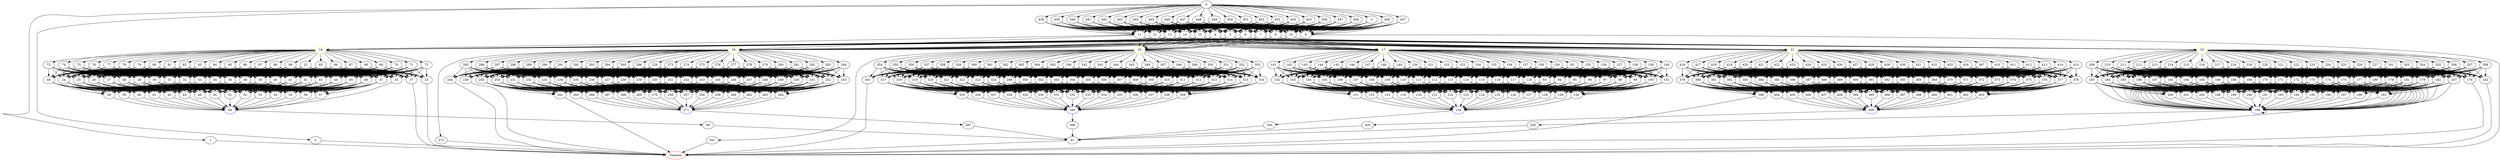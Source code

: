 digraph G {
	0 -> 1;
	0 -> 2;
	0 -> 3;
	0 -> 436;
	0 -> 437;
	0 -> 438;
	0 -> 439;
	0 -> 440;
	0 -> 441;
	0 -> 442;
	0 -> 443;
	0 -> 444;
	0 -> 445;
	0 -> 446;
	0 -> 447;
	0 -> 448;
	0 -> 449;
	0 -> 450;
	0 -> 451;
	0 -> 452;
	0 -> 453;
	0 -> 454;
	0 -> 455;
	0 -> 456;
	0 -> 457;
	0 -> 458;
	1 -> "Timeout";
Timeout [color=red];
	2 -> "Timeout";
Timeout [color=red];
	3 -> 4;
	3 -> 5;
	3 -> 6;
	3 -> 7;
	3 -> 8;
	3 -> 9;
	3 -> 10;
	3 -> 11;
	3 -> 12;
	3 -> 13;
	3 -> 14;
	3 -> 15;
	4 -> "16";
16 [color=yellow];
	4 -> "17";
17 [color=yellow];
	4 -> "18";
18 [color=yellow];
	4 -> "19";
19 [color=yellow];
	4 -> "20";
20 [color=yellow];
	4 -> "21";
21 [color=yellow];
	5 -> "16";
16 [color=yellow];
	5 -> "17";
17 [color=yellow];
	5 -> "18";
18 [color=yellow];
	5 -> "19";
19 [color=yellow];
	5 -> "20";
20 [color=yellow];
	5 -> "21";
21 [color=yellow];
	6 -> "16";
16 [color=yellow];
	6 -> "17";
17 [color=yellow];
	6 -> "18";
18 [color=yellow];
	6 -> "19";
19 [color=yellow];
	6 -> "20";
20 [color=yellow];
	6 -> "21";
21 [color=yellow];
	7 -> "16";
16 [color=yellow];
	7 -> "17";
17 [color=yellow];
	7 -> "18";
18 [color=yellow];
	7 -> "19";
19 [color=yellow];
	7 -> "20";
20 [color=yellow];
	7 -> "21";
21 [color=yellow];
	8 -> "16";
16 [color=yellow];
	8 -> "17";
17 [color=yellow];
	8 -> "18";
18 [color=yellow];
	8 -> "19";
19 [color=yellow];
	8 -> "20";
20 [color=yellow];
	8 -> "21";
21 [color=yellow];
	9 -> "Timeout";
Timeout [color=red];
	10 -> "16";
16 [color=yellow];
	10 -> "17";
17 [color=yellow];
	10 -> "18";
18 [color=yellow];
	10 -> "19";
19 [color=yellow];
	10 -> "20";
20 [color=yellow];
	10 -> "21";
21 [color=yellow];
	11 -> "16";
16 [color=yellow];
	11 -> "17";
17 [color=yellow];
	11 -> "18";
18 [color=yellow];
	11 -> "19";
19 [color=yellow];
	11 -> "20";
20 [color=yellow];
	11 -> "21";
21 [color=yellow];
	12 -> "16";
16 [color=yellow];
	12 -> "17";
17 [color=yellow];
	12 -> "18";
18 [color=yellow];
	12 -> "19";
19 [color=yellow];
	12 -> "20";
20 [color=yellow];
	12 -> "21";
21 [color=yellow];
	13 -> "16";
16 [color=yellow];
	13 -> "17";
17 [color=yellow];
	13 -> "18";
18 [color=yellow];
	13 -> "19";
19 [color=yellow];
	13 -> "20";
20 [color=yellow];
	13 -> "21";
21 [color=yellow];
	14 -> "16";
16 [color=yellow];
	14 -> "17";
17 [color=yellow];
	14 -> "18";
18 [color=yellow];
	14 -> "19";
19 [color=yellow];
	14 -> "20";
20 [color=yellow];
	14 -> "21";
21 [color=yellow];
	15 -> "16";
16 [color=yellow];
	15 -> "17";
17 [color=yellow];
	15 -> "18";
18 [color=yellow];
	15 -> "19";
19 [color=yellow];
	15 -> "20";
20 [color=yellow];
	15 -> "21";
21 [color=yellow];
	16 -> 22;
	16 -> 65;
	16 -> 66;
	16 -> 67;
	16 -> 68;
	16 -> 69;
	16 -> 70;
	16 -> 71;
	16 -> 72;
	16 -> 73;
	16 -> 74;
	16 -> 75;
	16 -> 76;
	16 -> 77;
	16 -> 78;
	16 -> 79;
	16 -> 80;
	16 -> 81;
	16 -> 82;
	16 -> 83;
	16 -> 84;
	16 -> 85;
	16 -> 86;
	16 -> 87;
	16 -> 88;
	16 -> 89;
	17 -> 92;
	17 -> 135;
	17 -> 136;
	17 -> 137;
	17 -> 138;
	17 -> 139;
	17 -> 140;
	17 -> 141;
	17 -> 142;
	17 -> 143;
	17 -> 144;
	17 -> 145;
	17 -> 146;
	17 -> 147;
	17 -> 148;
	17 -> 149;
	17 -> 150;
	17 -> 151;
	17 -> 152;
	17 -> 153;
	17 -> 154;
	17 -> 155;
	17 -> 156;
	17 -> 157;
	17 -> 158;
	17 -> 159;
	18 -> 161;
	18 -> 203;
	18 -> 204;
	18 -> 205;
	18 -> 206;
	18 -> 207;
	18 -> 208;
	18 -> 209;
	18 -> 210;
	18 -> 211;
	18 -> 212;
	18 -> 213;
	18 -> 214;
	18 -> 215;
	18 -> 216;
	18 -> 217;
	18 -> 218;
	18 -> 219;
	18 -> 220;
	18 -> 221;
	18 -> 222;
	18 -> 223;
	18 -> 224;
	18 -> 225;
	18 -> 226;
	18 -> 227;
	19 -> 229;
	19 -> 272;
	19 -> 273;
	19 -> 274;
	19 -> 275;
	19 -> 276;
	19 -> 277;
	19 -> 278;
	19 -> 279;
	19 -> 280;
	19 -> 281;
	19 -> 282;
	19 -> 283;
	19 -> 284;
	19 -> 285;
	19 -> 286;
	19 -> 287;
	19 -> 288;
	19 -> 289;
	19 -> 290;
	19 -> 291;
	19 -> 292;
	19 -> 293;
	19 -> 294;
	19 -> 295;
	19 -> 296;
	20 -> 298;
	20 -> 341;
	20 -> 342;
	20 -> 343;
	20 -> 344;
	20 -> 345;
	20 -> 346;
	20 -> 347;
	20 -> 348;
	20 -> 349;
	20 -> 350;
	20 -> 351;
	20 -> 352;
	20 -> 353;
	20 -> 354;
	20 -> 355;
	20 -> 356;
	20 -> 357;
	20 -> 358;
	20 -> 359;
	20 -> 360;
	20 -> 361;
	20 -> 362;
	20 -> 363;
	20 -> 364;
	20 -> 365;
	21 -> 367;
	21 -> 410;
	21 -> 411;
	21 -> 412;
	21 -> 413;
	21 -> 414;
	21 -> 415;
	21 -> 416;
	21 -> 417;
	21 -> 418;
	21 -> 419;
	21 -> 420;
	21 -> 421;
	21 -> 422;
	21 -> 423;
	21 -> 424;
	21 -> 425;
	21 -> 426;
	21 -> 427;
	21 -> 428;
	21 -> 429;
	21 -> 430;
	21 -> 431;
	21 -> 432;
	21 -> 433;
	21 -> 434;
	22 -> 23;
	22 -> 24;
	22 -> 25;
	22 -> 26;
	22 -> 27;
	22 -> 28;
	22 -> 29;
	22 -> 30;
	22 -> 31;
	22 -> 32;
	22 -> 33;
	22 -> 34;
	22 -> 35;
	22 -> 36;
	22 -> 37;
	22 -> 38;
	22 -> 39;
	22 -> 40;
	22 -> 41;
	22 -> 42;
	22 -> 43;
	22 -> 44;
	22 -> 45;
	22 -> 46;
	22 -> 47;
	22 -> 48;
	23 -> "Timeout";
Timeout [color=red];
	24 -> 49;
	24 -> 50;
	24 -> 51;
	24 -> 52;
	24 -> 53;
	24 -> 54;
	24 -> 55;
	24 -> 56;
	24 -> 57;
	24 -> 58;
	24 -> 59;
	24 -> 60;
	24 -> 61;
	24 -> 62;
	24 -> 63;
	25 -> 49;
	25 -> 50;
	25 -> 51;
	25 -> 52;
	25 -> 53;
	25 -> 54;
	25 -> 55;
	25 -> 56;
	25 -> 57;
	25 -> 58;
	25 -> 59;
	25 -> 60;
	25 -> 61;
	25 -> 62;
	25 -> 63;
	26 -> 49;
	26 -> 50;
	26 -> 51;
	26 -> 52;
	26 -> 53;
	26 -> 54;
	26 -> 55;
	26 -> 56;
	26 -> 57;
	26 -> 58;
	26 -> 59;
	26 -> 60;
	26 -> 61;
	26 -> 62;
	26 -> 63;
	27 -> 49;
	27 -> 50;
	27 -> 51;
	27 -> 52;
	27 -> 53;
	27 -> 54;
	27 -> 55;
	27 -> 56;
	27 -> 57;
	27 -> 58;
	27 -> 59;
	27 -> 60;
	27 -> 61;
	27 -> 62;
	27 -> 63;
	28 -> 49;
	28 -> 50;
	28 -> 51;
	28 -> 52;
	28 -> 53;
	28 -> 54;
	28 -> 55;
	28 -> 56;
	28 -> 57;
	28 -> 58;
	28 -> 59;
	28 -> 60;
	28 -> 61;
	28 -> 62;
	28 -> 63;
	29 -> 49;
	29 -> 50;
	29 -> 51;
	29 -> 52;
	29 -> 53;
	29 -> 54;
	29 -> 55;
	29 -> 56;
	29 -> 57;
	29 -> 58;
	29 -> 59;
	29 -> 60;
	29 -> 61;
	29 -> 62;
	29 -> 63;
	30 -> 49;
	30 -> 50;
	30 -> 51;
	30 -> 52;
	30 -> 53;
	30 -> 54;
	30 -> 55;
	30 -> 56;
	30 -> 57;
	30 -> 58;
	30 -> 59;
	30 -> 60;
	30 -> 61;
	30 -> 62;
	30 -> 63;
	31 -> 49;
	31 -> 50;
	31 -> 51;
	31 -> 52;
	31 -> 53;
	31 -> 54;
	31 -> 55;
	31 -> 56;
	31 -> 57;
	31 -> 58;
	31 -> 59;
	31 -> 60;
	31 -> 61;
	31 -> 62;
	31 -> 63;
	32 -> 49;
	32 -> 50;
	32 -> 51;
	32 -> 52;
	32 -> 53;
	32 -> 54;
	32 -> 55;
	32 -> 56;
	32 -> 57;
	32 -> 58;
	32 -> 59;
	32 -> 60;
	32 -> 61;
	32 -> 62;
	32 -> 63;
	33 -> 49;
	33 -> 50;
	33 -> 51;
	33 -> 52;
	33 -> 53;
	33 -> 54;
	33 -> 55;
	33 -> 56;
	33 -> 57;
	33 -> 58;
	33 -> 59;
	33 -> 60;
	33 -> 61;
	33 -> 62;
	33 -> 63;
	34 -> 49;
	34 -> 50;
	34 -> 51;
	34 -> 52;
	34 -> 53;
	34 -> 54;
	34 -> 55;
	34 -> 56;
	34 -> 57;
	34 -> 58;
	34 -> 59;
	34 -> 60;
	34 -> 61;
	34 -> 62;
	34 -> 63;
	35 -> "64";
64 [color=blue];
	36 -> 49;
	36 -> 50;
	36 -> 51;
	36 -> 52;
	36 -> 53;
	36 -> 54;
	36 -> 55;
	36 -> 56;
	36 -> 57;
	36 -> 58;
	36 -> 59;
	36 -> 60;
	36 -> 61;
	36 -> 62;
	36 -> 63;
	37 -> "Timeout";
Timeout [color=red];
	38 -> 49;
	38 -> 50;
	38 -> 51;
	38 -> 52;
	38 -> 53;
	38 -> 54;
	38 -> 55;
	38 -> 56;
	38 -> 57;
	38 -> 58;
	38 -> 59;
	38 -> 60;
	38 -> 61;
	38 -> 62;
	38 -> 63;
	39 -> 49;
	39 -> 50;
	39 -> 51;
	39 -> 52;
	39 -> 53;
	39 -> 54;
	39 -> 55;
	39 -> 56;
	39 -> 57;
	39 -> 58;
	39 -> 59;
	39 -> 60;
	39 -> 61;
	39 -> 62;
	39 -> 63;
	40 -> 49;
	40 -> 50;
	40 -> 51;
	40 -> 52;
	40 -> 53;
	40 -> 54;
	40 -> 55;
	40 -> 56;
	40 -> 57;
	40 -> 58;
	40 -> 59;
	40 -> 60;
	40 -> 61;
	40 -> 62;
	40 -> 63;
	41 -> 49;
	41 -> 50;
	41 -> 51;
	41 -> 52;
	41 -> 53;
	41 -> 54;
	41 -> 55;
	41 -> 56;
	41 -> 57;
	41 -> 58;
	41 -> 59;
	41 -> 60;
	41 -> 61;
	41 -> 62;
	41 -> 63;
	42 -> 49;
	42 -> 50;
	42 -> 51;
	42 -> 52;
	42 -> 53;
	42 -> 54;
	42 -> 55;
	42 -> 56;
	42 -> 57;
	42 -> 58;
	42 -> 59;
	42 -> 60;
	42 -> 61;
	42 -> 62;
	42 -> 63;
	43 -> 49;
	43 -> 50;
	43 -> 51;
	43 -> 52;
	43 -> 53;
	43 -> 54;
	43 -> 55;
	43 -> 56;
	43 -> 57;
	43 -> 58;
	43 -> 59;
	43 -> 60;
	43 -> 61;
	43 -> 62;
	43 -> 63;
	44 -> 49;
	44 -> 50;
	44 -> 51;
	44 -> 52;
	44 -> 53;
	44 -> 54;
	44 -> 55;
	44 -> 56;
	44 -> 57;
	44 -> 58;
	44 -> 59;
	44 -> 60;
	44 -> 61;
	44 -> 62;
	44 -> 63;
	45 -> 49;
	45 -> 50;
	45 -> 51;
	45 -> 52;
	45 -> 53;
	45 -> 54;
	45 -> 55;
	45 -> 56;
	45 -> 57;
	45 -> 58;
	45 -> 59;
	45 -> 60;
	45 -> 61;
	45 -> 62;
	45 -> 63;
	46 -> 49;
	46 -> 50;
	46 -> 51;
	46 -> 52;
	46 -> 53;
	46 -> 54;
	46 -> 55;
	46 -> 56;
	46 -> 57;
	46 -> 58;
	46 -> 59;
	46 -> 60;
	46 -> 61;
	46 -> 62;
	46 -> 63;
	47 -> 49;
	47 -> 50;
	47 -> 51;
	47 -> 52;
	47 -> 53;
	47 -> 54;
	47 -> 55;
	47 -> 56;
	47 -> 57;
	47 -> 58;
	47 -> 59;
	47 -> 60;
	47 -> 61;
	47 -> 62;
	47 -> 63;
	48 -> 49;
	48 -> 50;
	48 -> 51;
	48 -> 52;
	48 -> 53;
	48 -> 54;
	48 -> 55;
	48 -> 56;
	48 -> 57;
	48 -> 58;
	48 -> 59;
	48 -> 60;
	48 -> 61;
	48 -> 62;
	48 -> 63;
	49 -> "64";
64 [color=blue];
	50 -> "64";
64 [color=blue];
	51 -> "64";
64 [color=blue];
	52 -> "64";
64 [color=blue];
	53 -> "64";
64 [color=blue];
	54 -> "64";
64 [color=blue];
	55 -> "64";
64 [color=blue];
	56 -> "64";
64 [color=blue];
	57 -> "64";
64 [color=blue];
	58 -> "64";
64 [color=blue];
	59 -> "64";
64 [color=blue];
	60 -> "64";
64 [color=blue];
	61 -> "64";
64 [color=blue];
	62 -> "64";
64 [color=blue];
	63 -> "64";
64 [color=blue];
	64 -> 90;
	65 -> 23;
	65 -> 24;
	65 -> 25;
	65 -> 26;
	65 -> 27;
	65 -> 28;
	65 -> 29;
	65 -> 30;
	65 -> 31;
	65 -> 32;
	65 -> 33;
	65 -> 34;
	65 -> 35;
	65 -> 36;
	65 -> 37;
	65 -> 38;
	65 -> 39;
	65 -> 40;
	65 -> 41;
	65 -> 42;
	65 -> 43;
	65 -> 44;
	65 -> 45;
	65 -> 46;
	65 -> 47;
	65 -> 48;
	66 -> 23;
	66 -> 24;
	66 -> 25;
	66 -> 26;
	66 -> 27;
	66 -> 28;
	66 -> 29;
	66 -> 30;
	66 -> 31;
	66 -> 32;
	66 -> 33;
	66 -> 34;
	66 -> 35;
	66 -> 36;
	66 -> 37;
	66 -> 38;
	66 -> 39;
	66 -> 40;
	66 -> 41;
	66 -> 42;
	66 -> 43;
	66 -> 44;
	66 -> 45;
	66 -> 46;
	66 -> 47;
	66 -> 48;
	67 -> 23;
	67 -> 24;
	67 -> 25;
	67 -> 26;
	67 -> 27;
	67 -> 28;
	67 -> 29;
	67 -> 30;
	67 -> 31;
	67 -> 32;
	67 -> 33;
	67 -> 34;
	67 -> 35;
	67 -> 36;
	67 -> 37;
	67 -> 38;
	67 -> 39;
	67 -> 40;
	67 -> 41;
	67 -> 42;
	67 -> 43;
	67 -> 44;
	67 -> 45;
	67 -> 46;
	67 -> 47;
	67 -> 48;
	68 -> 23;
	68 -> 24;
	68 -> 25;
	68 -> 26;
	68 -> 27;
	68 -> 28;
	68 -> 29;
	68 -> 30;
	68 -> 31;
	68 -> 32;
	68 -> 33;
	68 -> 34;
	68 -> 35;
	68 -> 36;
	68 -> 37;
	68 -> 38;
	68 -> 39;
	68 -> 40;
	68 -> 41;
	68 -> 42;
	68 -> 43;
	68 -> 44;
	68 -> 45;
	68 -> 46;
	68 -> 47;
	68 -> 48;
	69 -> 23;
	69 -> 24;
	69 -> 25;
	69 -> 26;
	69 -> 27;
	69 -> 28;
	69 -> 29;
	69 -> 30;
	69 -> 31;
	69 -> 32;
	69 -> 33;
	69 -> 34;
	69 -> 35;
	69 -> 36;
	69 -> 37;
	69 -> 38;
	69 -> 39;
	69 -> 40;
	69 -> 41;
	69 -> 42;
	69 -> 43;
	69 -> 44;
	69 -> 45;
	69 -> 46;
	69 -> 47;
	69 -> 48;
	70 -> 23;
	70 -> 24;
	70 -> 25;
	70 -> 26;
	70 -> 27;
	70 -> 28;
	70 -> 29;
	70 -> 30;
	70 -> 31;
	70 -> 32;
	70 -> 33;
	70 -> 34;
	70 -> 35;
	70 -> 36;
	70 -> 37;
	70 -> 38;
	70 -> 39;
	70 -> 40;
	70 -> 41;
	70 -> 42;
	70 -> 43;
	70 -> 44;
	70 -> 45;
	70 -> 46;
	70 -> 47;
	70 -> 48;
	71 -> 23;
	71 -> 24;
	71 -> 25;
	71 -> 26;
	71 -> 27;
	71 -> 28;
	71 -> 29;
	71 -> 30;
	71 -> 31;
	71 -> 32;
	71 -> 33;
	71 -> 34;
	71 -> 35;
	71 -> 36;
	71 -> 37;
	71 -> 38;
	71 -> 39;
	71 -> 40;
	71 -> 41;
	71 -> 42;
	71 -> 43;
	71 -> 44;
	71 -> 45;
	71 -> 46;
	71 -> 47;
	71 -> 48;
	72 -> 23;
	72 -> 24;
	72 -> 25;
	72 -> 26;
	72 -> 27;
	72 -> 28;
	72 -> 29;
	72 -> 30;
	72 -> 31;
	72 -> 32;
	72 -> 33;
	72 -> 34;
	72 -> 35;
	72 -> 36;
	72 -> 37;
	72 -> 38;
	72 -> 39;
	72 -> 40;
	72 -> 41;
	72 -> 42;
	72 -> 43;
	72 -> 44;
	72 -> 45;
	72 -> 46;
	72 -> 47;
	72 -> 48;
	73 -> 23;
	73 -> 24;
	73 -> 25;
	73 -> 26;
	73 -> 27;
	73 -> 28;
	73 -> 29;
	73 -> 30;
	73 -> 31;
	73 -> 32;
	73 -> 33;
	73 -> 34;
	73 -> 35;
	73 -> 36;
	73 -> 37;
	73 -> 38;
	73 -> 39;
	73 -> 40;
	73 -> 41;
	73 -> 42;
	73 -> 43;
	73 -> 44;
	73 -> 45;
	73 -> 46;
	73 -> 47;
	73 -> 48;
	74 -> 23;
	74 -> 24;
	74 -> 25;
	74 -> 26;
	74 -> 27;
	74 -> 28;
	74 -> 29;
	74 -> 30;
	74 -> 31;
	74 -> 32;
	74 -> 33;
	74 -> 34;
	74 -> 35;
	74 -> 36;
	74 -> 37;
	74 -> 38;
	74 -> 39;
	74 -> 40;
	74 -> 41;
	74 -> 42;
	74 -> 43;
	74 -> 44;
	74 -> 45;
	74 -> 46;
	74 -> 47;
	74 -> 48;
	75 -> 23;
	75 -> 24;
	75 -> 25;
	75 -> 26;
	75 -> 27;
	75 -> 28;
	75 -> 29;
	75 -> 30;
	75 -> 31;
	75 -> 32;
	75 -> 33;
	75 -> 34;
	75 -> 35;
	75 -> 36;
	75 -> 37;
	75 -> 38;
	75 -> 39;
	75 -> 40;
	75 -> 41;
	75 -> 42;
	75 -> 43;
	75 -> 44;
	75 -> 45;
	75 -> 46;
	75 -> 47;
	75 -> 48;
	76 -> 23;
	76 -> 24;
	76 -> 25;
	76 -> 26;
	76 -> 27;
	76 -> 28;
	76 -> 29;
	76 -> 30;
	76 -> 31;
	76 -> 32;
	76 -> 33;
	76 -> 34;
	76 -> 35;
	76 -> 36;
	76 -> 37;
	76 -> 38;
	76 -> 39;
	76 -> 40;
	76 -> 41;
	76 -> 42;
	76 -> 43;
	76 -> 44;
	76 -> 45;
	76 -> 46;
	76 -> 47;
	76 -> 48;
	77 -> 23;
	77 -> 24;
	77 -> 25;
	77 -> 26;
	77 -> 27;
	77 -> 28;
	77 -> 29;
	77 -> 30;
	77 -> 31;
	77 -> 32;
	77 -> 33;
	77 -> 34;
	77 -> 35;
	77 -> 36;
	77 -> 37;
	77 -> 38;
	77 -> 39;
	77 -> 40;
	77 -> 41;
	77 -> 42;
	77 -> 43;
	77 -> 44;
	77 -> 45;
	77 -> 46;
	77 -> 47;
	77 -> 48;
	78 -> 23;
	78 -> 24;
	78 -> 25;
	78 -> 26;
	78 -> 27;
	78 -> 28;
	78 -> 29;
	78 -> 30;
	78 -> 31;
	78 -> 32;
	78 -> 33;
	78 -> 34;
	78 -> 35;
	78 -> 36;
	78 -> 37;
	78 -> 38;
	78 -> 39;
	78 -> 40;
	78 -> 41;
	78 -> 42;
	78 -> 43;
	78 -> 44;
	78 -> 45;
	78 -> 46;
	78 -> 47;
	78 -> 48;
	79 -> 23;
	79 -> 24;
	79 -> 25;
	79 -> 26;
	79 -> 27;
	79 -> 28;
	79 -> 29;
	79 -> 30;
	79 -> 31;
	79 -> 32;
	79 -> 33;
	79 -> 34;
	79 -> 35;
	79 -> 36;
	79 -> 37;
	79 -> 38;
	79 -> 39;
	79 -> 40;
	79 -> 41;
	79 -> 42;
	79 -> 43;
	79 -> 44;
	79 -> 45;
	79 -> 46;
	79 -> 47;
	79 -> 48;
	80 -> 23;
	80 -> 24;
	80 -> 25;
	80 -> 26;
	80 -> 27;
	80 -> 28;
	80 -> 29;
	80 -> 30;
	80 -> 31;
	80 -> 32;
	80 -> 33;
	80 -> 34;
	80 -> 35;
	80 -> 36;
	80 -> 37;
	80 -> 38;
	80 -> 39;
	80 -> 40;
	80 -> 41;
	80 -> 42;
	80 -> 43;
	80 -> 44;
	80 -> 45;
	80 -> 46;
	80 -> 47;
	80 -> 48;
	81 -> 23;
	81 -> 24;
	81 -> 25;
	81 -> 26;
	81 -> 27;
	81 -> 28;
	81 -> 29;
	81 -> 30;
	81 -> 31;
	81 -> 32;
	81 -> 33;
	81 -> 34;
	81 -> 35;
	81 -> 36;
	81 -> 37;
	81 -> 38;
	81 -> 39;
	81 -> 40;
	81 -> 41;
	81 -> 42;
	81 -> 43;
	81 -> 44;
	81 -> 45;
	81 -> 46;
	81 -> 47;
	81 -> 48;
	82 -> 23;
	82 -> 24;
	82 -> 25;
	82 -> 26;
	82 -> 27;
	82 -> 28;
	82 -> 29;
	82 -> 30;
	82 -> 31;
	82 -> 32;
	82 -> 33;
	82 -> 34;
	82 -> 35;
	82 -> 36;
	82 -> 37;
	82 -> 38;
	82 -> 39;
	82 -> 40;
	82 -> 41;
	82 -> 42;
	82 -> 43;
	82 -> 44;
	82 -> 45;
	82 -> 46;
	82 -> 47;
	82 -> 48;
	83 -> 23;
	83 -> 24;
	83 -> 25;
	83 -> 26;
	83 -> 27;
	83 -> 28;
	83 -> 29;
	83 -> 30;
	83 -> 31;
	83 -> 32;
	83 -> 33;
	83 -> 34;
	83 -> 35;
	83 -> 36;
	83 -> 37;
	83 -> 38;
	83 -> 39;
	83 -> 40;
	83 -> 41;
	83 -> 42;
	83 -> 43;
	83 -> 44;
	83 -> 45;
	83 -> 46;
	83 -> 47;
	83 -> 48;
	84 -> 23;
	84 -> 24;
	84 -> 25;
	84 -> 26;
	84 -> 27;
	84 -> 28;
	84 -> 29;
	84 -> 30;
	84 -> 31;
	84 -> 32;
	84 -> 33;
	84 -> 34;
	84 -> 35;
	84 -> 36;
	84 -> 37;
	84 -> 38;
	84 -> 39;
	84 -> 40;
	84 -> 41;
	84 -> 42;
	84 -> 43;
	84 -> 44;
	84 -> 45;
	84 -> 46;
	84 -> 47;
	84 -> 48;
	85 -> 23;
	85 -> 24;
	85 -> 25;
	85 -> 26;
	85 -> 27;
	85 -> 28;
	85 -> 29;
	85 -> 30;
	85 -> 31;
	85 -> 32;
	85 -> 33;
	85 -> 34;
	85 -> 35;
	85 -> 36;
	85 -> 37;
	85 -> 38;
	85 -> 39;
	85 -> 40;
	85 -> 41;
	85 -> 42;
	85 -> 43;
	85 -> 44;
	85 -> 45;
	85 -> 46;
	85 -> 47;
	85 -> 48;
	86 -> 23;
	86 -> 24;
	86 -> 25;
	86 -> 26;
	86 -> 27;
	86 -> 28;
	86 -> 29;
	86 -> 30;
	86 -> 31;
	86 -> 32;
	86 -> 33;
	86 -> 34;
	86 -> 35;
	86 -> 36;
	86 -> 37;
	86 -> 38;
	86 -> 39;
	86 -> 40;
	86 -> 41;
	86 -> 42;
	86 -> 43;
	86 -> 44;
	86 -> 45;
	86 -> 46;
	86 -> 47;
	86 -> 48;
	87 -> 23;
	87 -> 24;
	87 -> 25;
	87 -> 26;
	87 -> 27;
	87 -> 28;
	87 -> 29;
	87 -> 30;
	87 -> 31;
	87 -> 32;
	87 -> 33;
	87 -> 34;
	87 -> 35;
	87 -> 36;
	87 -> 37;
	87 -> 38;
	87 -> 39;
	87 -> 40;
	87 -> 41;
	87 -> 42;
	87 -> 43;
	87 -> 44;
	87 -> 45;
	87 -> 46;
	87 -> 47;
	87 -> 48;
	88 -> 23;
	88 -> 24;
	88 -> 25;
	88 -> 26;
	88 -> 27;
	88 -> 28;
	88 -> 29;
	88 -> 30;
	88 -> 31;
	88 -> 32;
	88 -> 33;
	88 -> 34;
	88 -> 35;
	88 -> 36;
	88 -> 37;
	88 -> 38;
	88 -> 39;
	88 -> 40;
	88 -> 41;
	88 -> 42;
	88 -> 43;
	88 -> 44;
	88 -> 45;
	88 -> 46;
	88 -> 47;
	88 -> 48;
	89 -> 23;
	89 -> 24;
	89 -> 25;
	89 -> 26;
	89 -> 27;
	89 -> 28;
	89 -> 29;
	89 -> 30;
	89 -> 31;
	89 -> 32;
	89 -> 33;
	89 -> 34;
	89 -> 35;
	89 -> 36;
	89 -> 37;
	89 -> 38;
	89 -> 39;
	89 -> 40;
	89 -> 41;
	89 -> 42;
	89 -> 43;
	89 -> 44;
	89 -> 45;
	89 -> 46;
	89 -> 47;
	89 -> 48;
	90 -> 91;
	91 -> "Timeout";
Timeout [color=red];
	92 -> 93;
	92 -> 94;
	92 -> 95;
	92 -> 96;
	92 -> 97;
	92 -> 98;
	92 -> 99;
	92 -> 100;
	92 -> 101;
	92 -> 102;
	92 -> 103;
	92 -> 104;
	92 -> 105;
	92 -> 106;
	92 -> 107;
	92 -> 108;
	92 -> 109;
	92 -> 110;
	92 -> 111;
	92 -> 112;
	92 -> 113;
	92 -> 114;
	92 -> 115;
	92 -> 116;
	92 -> 117;
	92 -> 118;
	93 -> 119;
	93 -> 120;
	93 -> 121;
	93 -> 122;
	93 -> 123;
	93 -> 124;
	93 -> 125;
	93 -> 126;
	93 -> 127;
	93 -> 128;
	93 -> 129;
	93 -> 130;
	93 -> 131;
	93 -> 132;
	93 -> 133;
	94 -> 119;
	94 -> 120;
	94 -> 121;
	94 -> 122;
	94 -> 123;
	94 -> 124;
	94 -> 125;
	94 -> 126;
	94 -> 127;
	94 -> 128;
	94 -> 129;
	94 -> 130;
	94 -> 131;
	94 -> 132;
	94 -> 133;
	95 -> 119;
	95 -> 120;
	95 -> 121;
	95 -> 122;
	95 -> 123;
	95 -> 124;
	95 -> 125;
	95 -> 126;
	95 -> 127;
	95 -> 128;
	95 -> 129;
	95 -> 130;
	95 -> 131;
	95 -> 132;
	95 -> 133;
	96 -> 119;
	96 -> 120;
	96 -> 121;
	96 -> 122;
	96 -> 123;
	96 -> 124;
	96 -> 125;
	96 -> 126;
	96 -> 127;
	96 -> 128;
	96 -> 129;
	96 -> 130;
	96 -> 131;
	96 -> 132;
	96 -> 133;
	97 -> 119;
	97 -> 120;
	97 -> 121;
	97 -> 122;
	97 -> 123;
	97 -> 124;
	97 -> 125;
	97 -> 126;
	97 -> 127;
	97 -> 128;
	97 -> 129;
	97 -> 130;
	97 -> 131;
	97 -> 132;
	97 -> 133;
	98 -> 119;
	98 -> 120;
	98 -> 121;
	98 -> 122;
	98 -> 123;
	98 -> 124;
	98 -> 125;
	98 -> 126;
	98 -> 127;
	98 -> 128;
	98 -> 129;
	98 -> 130;
	98 -> 131;
	98 -> 132;
	98 -> 133;
	99 -> 119;
	99 -> 120;
	99 -> 121;
	99 -> 122;
	99 -> 123;
	99 -> 124;
	99 -> 125;
	99 -> 126;
	99 -> 127;
	99 -> 128;
	99 -> 129;
	99 -> 130;
	99 -> 131;
	99 -> 132;
	99 -> 133;
	100 -> 119;
	100 -> 120;
	100 -> 121;
	100 -> 122;
	100 -> 123;
	100 -> 124;
	100 -> 125;
	100 -> 126;
	100 -> 127;
	100 -> 128;
	100 -> 129;
	100 -> 130;
	100 -> 131;
	100 -> 132;
	100 -> 133;
	101 -> 119;
	101 -> 120;
	101 -> 121;
	101 -> 122;
	101 -> 123;
	101 -> 124;
	101 -> 125;
	101 -> 126;
	101 -> 127;
	101 -> 128;
	101 -> 129;
	101 -> 130;
	101 -> 131;
	101 -> 132;
	101 -> 133;
	102 -> 119;
	102 -> 120;
	102 -> 121;
	102 -> 122;
	102 -> 123;
	102 -> 124;
	102 -> 125;
	102 -> 126;
	102 -> 127;
	102 -> 128;
	102 -> 129;
	102 -> 130;
	102 -> 131;
	102 -> 132;
	102 -> 133;
	103 -> 119;
	103 -> 120;
	103 -> 121;
	103 -> 122;
	103 -> 123;
	103 -> 124;
	103 -> 125;
	103 -> 126;
	103 -> 127;
	103 -> 128;
	103 -> 129;
	103 -> 130;
	103 -> 131;
	103 -> 132;
	103 -> 133;
	104 -> 119;
	104 -> 120;
	104 -> 121;
	104 -> 122;
	104 -> 123;
	104 -> 124;
	104 -> 125;
	104 -> 126;
	104 -> 127;
	104 -> 128;
	104 -> 129;
	104 -> 130;
	104 -> 131;
	104 -> 132;
	104 -> 133;
	105 -> 119;
	105 -> 120;
	105 -> 121;
	105 -> 122;
	105 -> 123;
	105 -> 124;
	105 -> 125;
	105 -> 126;
	105 -> 127;
	105 -> 128;
	105 -> 129;
	105 -> 130;
	105 -> 131;
	105 -> 132;
	105 -> 133;
	106 -> 119;
	106 -> 120;
	106 -> 121;
	106 -> 122;
	106 -> 123;
	106 -> 124;
	106 -> 125;
	106 -> 126;
	106 -> 127;
	106 -> 128;
	106 -> 129;
	106 -> 130;
	106 -> 131;
	106 -> 132;
	106 -> 133;
	107 -> 119;
	107 -> 120;
	107 -> 121;
	107 -> 122;
	107 -> 123;
	107 -> 124;
	107 -> 125;
	107 -> 126;
	107 -> 127;
	107 -> 128;
	107 -> 129;
	107 -> 130;
	107 -> 131;
	107 -> 132;
	107 -> 133;
	108 -> 119;
	108 -> 120;
	108 -> 121;
	108 -> 122;
	108 -> 123;
	108 -> 124;
	108 -> 125;
	108 -> 126;
	108 -> 127;
	108 -> 128;
	108 -> 129;
	108 -> 130;
	108 -> 131;
	108 -> 132;
	108 -> 133;
	109 -> 119;
	109 -> 120;
	109 -> 121;
	109 -> 122;
	109 -> 123;
	109 -> 124;
	109 -> 125;
	109 -> 126;
	109 -> 127;
	109 -> 128;
	109 -> 129;
	109 -> 130;
	109 -> 131;
	109 -> 132;
	109 -> 133;
	110 -> 119;
	110 -> 120;
	110 -> 121;
	110 -> 122;
	110 -> 123;
	110 -> 124;
	110 -> 125;
	110 -> 126;
	110 -> 127;
	110 -> 128;
	110 -> 129;
	110 -> 130;
	110 -> 131;
	110 -> 132;
	110 -> 133;
	111 -> 119;
	111 -> 120;
	111 -> 121;
	111 -> 122;
	111 -> 123;
	111 -> 124;
	111 -> 125;
	111 -> 126;
	111 -> 127;
	111 -> 128;
	111 -> 129;
	111 -> 130;
	111 -> 131;
	111 -> 132;
	111 -> 133;
	112 -> 119;
	112 -> 120;
	112 -> 121;
	112 -> 122;
	112 -> 123;
	112 -> 124;
	112 -> 125;
	112 -> 126;
	112 -> 127;
	112 -> 128;
	112 -> 129;
	112 -> 130;
	112 -> 131;
	112 -> 132;
	112 -> 133;
	113 -> 119;
	113 -> 120;
	113 -> 121;
	113 -> 122;
	113 -> 123;
	113 -> 124;
	113 -> 125;
	113 -> 126;
	113 -> 127;
	113 -> 128;
	113 -> 129;
	113 -> 130;
	113 -> 131;
	113 -> 132;
	113 -> 133;
	114 -> 119;
	114 -> 120;
	114 -> 121;
	114 -> 122;
	114 -> 123;
	114 -> 124;
	114 -> 125;
	114 -> 126;
	114 -> 127;
	114 -> 128;
	114 -> 129;
	114 -> 130;
	114 -> 131;
	114 -> 132;
	114 -> 133;
	115 -> 119;
	115 -> 120;
	115 -> 121;
	115 -> 122;
	115 -> 123;
	115 -> 124;
	115 -> 125;
	115 -> 126;
	115 -> 127;
	115 -> 128;
	115 -> 129;
	115 -> 130;
	115 -> 131;
	115 -> 132;
	115 -> 133;
	116 -> 119;
	116 -> 120;
	116 -> 121;
	116 -> 122;
	116 -> 123;
	116 -> 124;
	116 -> 125;
	116 -> 126;
	116 -> 127;
	116 -> 128;
	116 -> 129;
	116 -> 130;
	116 -> 131;
	116 -> 132;
	116 -> 133;
	117 -> 119;
	117 -> 120;
	117 -> 121;
	117 -> 122;
	117 -> 123;
	117 -> 124;
	117 -> 125;
	117 -> 126;
	117 -> 127;
	117 -> 128;
	117 -> 129;
	117 -> 130;
	117 -> 131;
	117 -> 132;
	117 -> 133;
	118 -> 119;
	118 -> 120;
	118 -> 121;
	118 -> 122;
	118 -> 123;
	118 -> 124;
	118 -> 125;
	118 -> 126;
	118 -> 127;
	118 -> 128;
	118 -> 129;
	118 -> 130;
	118 -> 131;
	118 -> 132;
	118 -> 133;
	119 -> "134";
134 [color=blue];
	120 -> "134";
134 [color=blue];
	121 -> "134";
134 [color=blue];
	122 -> "134";
134 [color=blue];
	123 -> "134";
134 [color=blue];
	124 -> "134";
134 [color=blue];
	125 -> "134";
134 [color=blue];
	126 -> "134";
134 [color=blue];
	127 -> "134";
134 [color=blue];
	128 -> "134";
134 [color=blue];
	129 -> "134";
134 [color=blue];
	130 -> "134";
134 [color=blue];
	131 -> "134";
134 [color=blue];
	132 -> "134";
134 [color=blue];
	133 -> "134";
134 [color=blue];
	134 -> 160;
	135 -> 93;
	135 -> 94;
	135 -> 95;
	135 -> 96;
	135 -> 97;
	135 -> 98;
	135 -> 99;
	135 -> 100;
	135 -> 101;
	135 -> 102;
	135 -> 103;
	135 -> 104;
	135 -> 105;
	135 -> 106;
	135 -> 107;
	135 -> 108;
	135 -> 109;
	135 -> 110;
	135 -> 111;
	135 -> 112;
	135 -> 113;
	135 -> 114;
	135 -> 115;
	135 -> 116;
	135 -> 117;
	135 -> 118;
	136 -> 93;
	136 -> 94;
	136 -> 95;
	136 -> 96;
	136 -> 97;
	136 -> 98;
	136 -> 99;
	136 -> 100;
	136 -> 101;
	136 -> 102;
	136 -> 103;
	136 -> 104;
	136 -> 105;
	136 -> 106;
	136 -> 107;
	136 -> 108;
	136 -> 109;
	136 -> 110;
	136 -> 111;
	136 -> 112;
	136 -> 113;
	136 -> 114;
	136 -> 115;
	136 -> 116;
	136 -> 117;
	136 -> 118;
	137 -> 93;
	137 -> 94;
	137 -> 95;
	137 -> 96;
	137 -> 97;
	137 -> 98;
	137 -> 99;
	137 -> 100;
	137 -> 101;
	137 -> 102;
	137 -> 103;
	137 -> 104;
	137 -> 105;
	137 -> 106;
	137 -> 107;
	137 -> 108;
	137 -> 109;
	137 -> 110;
	137 -> 111;
	137 -> 112;
	137 -> 113;
	137 -> 114;
	137 -> 115;
	137 -> 116;
	137 -> 117;
	137 -> 118;
	138 -> 93;
	138 -> 94;
	138 -> 95;
	138 -> 96;
	138 -> 97;
	138 -> 98;
	138 -> 99;
	138 -> 100;
	138 -> 101;
	138 -> 102;
	138 -> 103;
	138 -> 104;
	138 -> 105;
	138 -> 106;
	138 -> 107;
	138 -> 108;
	138 -> 109;
	138 -> 110;
	138 -> 111;
	138 -> 112;
	138 -> 113;
	138 -> 114;
	138 -> 115;
	138 -> 116;
	138 -> 117;
	138 -> 118;
	139 -> 93;
	139 -> 94;
	139 -> 95;
	139 -> 96;
	139 -> 97;
	139 -> 98;
	139 -> 99;
	139 -> 100;
	139 -> 101;
	139 -> 102;
	139 -> 103;
	139 -> 104;
	139 -> 105;
	139 -> 106;
	139 -> 107;
	139 -> 108;
	139 -> 109;
	139 -> 110;
	139 -> 111;
	139 -> 112;
	139 -> 113;
	139 -> 114;
	139 -> 115;
	139 -> 116;
	139 -> 117;
	139 -> 118;
	140 -> 93;
	140 -> 94;
	140 -> 95;
	140 -> 96;
	140 -> 97;
	140 -> 98;
	140 -> 99;
	140 -> 100;
	140 -> 101;
	140 -> 102;
	140 -> 103;
	140 -> 104;
	140 -> 105;
	140 -> 106;
	140 -> 107;
	140 -> 108;
	140 -> 109;
	140 -> 110;
	140 -> 111;
	140 -> 112;
	140 -> 113;
	140 -> 114;
	140 -> 115;
	140 -> 116;
	140 -> 117;
	140 -> 118;
	141 -> 93;
	141 -> 94;
	141 -> 95;
	141 -> 96;
	141 -> 97;
	141 -> 98;
	141 -> 99;
	141 -> 100;
	141 -> 101;
	141 -> 102;
	141 -> 103;
	141 -> 104;
	141 -> 105;
	141 -> 106;
	141 -> 107;
	141 -> 108;
	141 -> 109;
	141 -> 110;
	141 -> 111;
	141 -> 112;
	141 -> 113;
	141 -> 114;
	141 -> 115;
	141 -> 116;
	141 -> 117;
	141 -> 118;
	142 -> 93;
	142 -> 94;
	142 -> 95;
	142 -> 96;
	142 -> 97;
	142 -> 98;
	142 -> 99;
	142 -> 100;
	142 -> 101;
	142 -> 102;
	142 -> 103;
	142 -> 104;
	142 -> 105;
	142 -> 106;
	142 -> 107;
	142 -> 108;
	142 -> 109;
	142 -> 110;
	142 -> 111;
	142 -> 112;
	142 -> 113;
	142 -> 114;
	142 -> 115;
	142 -> 116;
	142 -> 117;
	142 -> 118;
	143 -> 93;
	143 -> 94;
	143 -> 95;
	143 -> 96;
	143 -> 97;
	143 -> 98;
	143 -> 99;
	143 -> 100;
	143 -> 101;
	143 -> 102;
	143 -> 103;
	143 -> 104;
	143 -> 105;
	143 -> 106;
	143 -> 107;
	143 -> 108;
	143 -> 109;
	143 -> 110;
	143 -> 111;
	143 -> 112;
	143 -> 113;
	143 -> 114;
	143 -> 115;
	143 -> 116;
	143 -> 117;
	143 -> 118;
	144 -> 93;
	144 -> 94;
	144 -> 95;
	144 -> 96;
	144 -> 97;
	144 -> 98;
	144 -> 99;
	144 -> 100;
	144 -> 101;
	144 -> 102;
	144 -> 103;
	144 -> 104;
	144 -> 105;
	144 -> 106;
	144 -> 107;
	144 -> 108;
	144 -> 109;
	144 -> 110;
	144 -> 111;
	144 -> 112;
	144 -> 113;
	144 -> 114;
	144 -> 115;
	144 -> 116;
	144 -> 117;
	144 -> 118;
	145 -> 93;
	145 -> 94;
	145 -> 95;
	145 -> 96;
	145 -> 97;
	145 -> 98;
	145 -> 99;
	145 -> 100;
	145 -> 101;
	145 -> 102;
	145 -> 103;
	145 -> 104;
	145 -> 105;
	145 -> 106;
	145 -> 107;
	145 -> 108;
	145 -> 109;
	145 -> 110;
	145 -> 111;
	145 -> 112;
	145 -> 113;
	145 -> 114;
	145 -> 115;
	145 -> 116;
	145 -> 117;
	145 -> 118;
	146 -> 93;
	146 -> 94;
	146 -> 95;
	146 -> 96;
	146 -> 97;
	146 -> 98;
	146 -> 99;
	146 -> 100;
	146 -> 101;
	146 -> 102;
	146 -> 103;
	146 -> 104;
	146 -> 105;
	146 -> 106;
	146 -> 107;
	146 -> 108;
	146 -> 109;
	146 -> 110;
	146 -> 111;
	146 -> 112;
	146 -> 113;
	146 -> 114;
	146 -> 115;
	146 -> 116;
	146 -> 117;
	146 -> 118;
	147 -> 93;
	147 -> 94;
	147 -> 95;
	147 -> 96;
	147 -> 97;
	147 -> 98;
	147 -> 99;
	147 -> 100;
	147 -> 101;
	147 -> 102;
	147 -> 103;
	147 -> 104;
	147 -> 105;
	147 -> 106;
	147 -> 107;
	147 -> 108;
	147 -> 109;
	147 -> 110;
	147 -> 111;
	147 -> 112;
	147 -> 113;
	147 -> 114;
	147 -> 115;
	147 -> 116;
	147 -> 117;
	147 -> 118;
	148 -> 93;
	148 -> 94;
	148 -> 95;
	148 -> 96;
	148 -> 97;
	148 -> 98;
	148 -> 99;
	148 -> 100;
	148 -> 101;
	148 -> 102;
	148 -> 103;
	148 -> 104;
	148 -> 105;
	148 -> 106;
	148 -> 107;
	148 -> 108;
	148 -> 109;
	148 -> 110;
	148 -> 111;
	148 -> 112;
	148 -> 113;
	148 -> 114;
	148 -> 115;
	148 -> 116;
	148 -> 117;
	148 -> 118;
	149 -> 93;
	149 -> 94;
	149 -> 95;
	149 -> 96;
	149 -> 97;
	149 -> 98;
	149 -> 99;
	149 -> 100;
	149 -> 101;
	149 -> 102;
	149 -> 103;
	149 -> 104;
	149 -> 105;
	149 -> 106;
	149 -> 107;
	149 -> 108;
	149 -> 109;
	149 -> 110;
	149 -> 111;
	149 -> 112;
	149 -> 113;
	149 -> 114;
	149 -> 115;
	149 -> 116;
	149 -> 117;
	149 -> 118;
	150 -> 93;
	150 -> 94;
	150 -> 95;
	150 -> 96;
	150 -> 97;
	150 -> 98;
	150 -> 99;
	150 -> 100;
	150 -> 101;
	150 -> 102;
	150 -> 103;
	150 -> 104;
	150 -> 105;
	150 -> 106;
	150 -> 107;
	150 -> 108;
	150 -> 109;
	150 -> 110;
	150 -> 111;
	150 -> 112;
	150 -> 113;
	150 -> 114;
	150 -> 115;
	150 -> 116;
	150 -> 117;
	150 -> 118;
	151 -> 93;
	151 -> 94;
	151 -> 95;
	151 -> 96;
	151 -> 97;
	151 -> 98;
	151 -> 99;
	151 -> 100;
	151 -> 101;
	151 -> 102;
	151 -> 103;
	151 -> 104;
	151 -> 105;
	151 -> 106;
	151 -> 107;
	151 -> 108;
	151 -> 109;
	151 -> 110;
	151 -> 111;
	151 -> 112;
	151 -> 113;
	151 -> 114;
	151 -> 115;
	151 -> 116;
	151 -> 117;
	151 -> 118;
	152 -> 93;
	152 -> 94;
	152 -> 95;
	152 -> 96;
	152 -> 97;
	152 -> 98;
	152 -> 99;
	152 -> 100;
	152 -> 101;
	152 -> 102;
	152 -> 103;
	152 -> 104;
	152 -> 105;
	152 -> 106;
	152 -> 107;
	152 -> 108;
	152 -> 109;
	152 -> 110;
	152 -> 111;
	152 -> 112;
	152 -> 113;
	152 -> 114;
	152 -> 115;
	152 -> 116;
	152 -> 117;
	152 -> 118;
	153 -> 93;
	153 -> 94;
	153 -> 95;
	153 -> 96;
	153 -> 97;
	153 -> 98;
	153 -> 99;
	153 -> 100;
	153 -> 101;
	153 -> 102;
	153 -> 103;
	153 -> 104;
	153 -> 105;
	153 -> 106;
	153 -> 107;
	153 -> 108;
	153 -> 109;
	153 -> 110;
	153 -> 111;
	153 -> 112;
	153 -> 113;
	153 -> 114;
	153 -> 115;
	153 -> 116;
	153 -> 117;
	153 -> 118;
	154 -> 93;
	154 -> 94;
	154 -> 95;
	154 -> 96;
	154 -> 97;
	154 -> 98;
	154 -> 99;
	154 -> 100;
	154 -> 101;
	154 -> 102;
	154 -> 103;
	154 -> 104;
	154 -> 105;
	154 -> 106;
	154 -> 107;
	154 -> 108;
	154 -> 109;
	154 -> 110;
	154 -> 111;
	154 -> 112;
	154 -> 113;
	154 -> 114;
	154 -> 115;
	154 -> 116;
	154 -> 117;
	154 -> 118;
	155 -> 93;
	155 -> 94;
	155 -> 95;
	155 -> 96;
	155 -> 97;
	155 -> 98;
	155 -> 99;
	155 -> 100;
	155 -> 101;
	155 -> 102;
	155 -> 103;
	155 -> 104;
	155 -> 105;
	155 -> 106;
	155 -> 107;
	155 -> 108;
	155 -> 109;
	155 -> 110;
	155 -> 111;
	155 -> 112;
	155 -> 113;
	155 -> 114;
	155 -> 115;
	155 -> 116;
	155 -> 117;
	155 -> 118;
	156 -> 93;
	156 -> 94;
	156 -> 95;
	156 -> 96;
	156 -> 97;
	156 -> 98;
	156 -> 99;
	156 -> 100;
	156 -> 101;
	156 -> 102;
	156 -> 103;
	156 -> 104;
	156 -> 105;
	156 -> 106;
	156 -> 107;
	156 -> 108;
	156 -> 109;
	156 -> 110;
	156 -> 111;
	156 -> 112;
	156 -> 113;
	156 -> 114;
	156 -> 115;
	156 -> 116;
	156 -> 117;
	156 -> 118;
	157 -> 93;
	157 -> 94;
	157 -> 95;
	157 -> 96;
	157 -> 97;
	157 -> 98;
	157 -> 99;
	157 -> 100;
	157 -> 101;
	157 -> 102;
	157 -> 103;
	157 -> 104;
	157 -> 105;
	157 -> 106;
	157 -> 107;
	157 -> 108;
	157 -> 109;
	157 -> 110;
	157 -> 111;
	157 -> 112;
	157 -> 113;
	157 -> 114;
	157 -> 115;
	157 -> 116;
	157 -> 117;
	157 -> 118;
	158 -> 93;
	158 -> 94;
	158 -> 95;
	158 -> 96;
	158 -> 97;
	158 -> 98;
	158 -> 99;
	158 -> 100;
	158 -> 101;
	158 -> 102;
	158 -> 103;
	158 -> 104;
	158 -> 105;
	158 -> 106;
	158 -> 107;
	158 -> 108;
	158 -> 109;
	158 -> 110;
	158 -> 111;
	158 -> 112;
	158 -> 113;
	158 -> 114;
	158 -> 115;
	158 -> 116;
	158 -> 117;
	158 -> 118;
	159 -> 93;
	159 -> 94;
	159 -> 95;
	159 -> 96;
	159 -> 97;
	159 -> 98;
	159 -> 99;
	159 -> 100;
	159 -> 101;
	159 -> 102;
	159 -> 103;
	159 -> 104;
	159 -> 105;
	159 -> 106;
	159 -> 107;
	159 -> 108;
	159 -> 109;
	159 -> 110;
	159 -> 111;
	159 -> 112;
	159 -> 113;
	159 -> 114;
	159 -> 115;
	159 -> 116;
	159 -> 117;
	159 -> 118;
	160 -> 91;
	161 -> 162;
	161 -> 163;
	161 -> 164;
	161 -> 165;
	161 -> 166;
	161 -> 167;
	161 -> 168;
	161 -> 169;
	161 -> 170;
	161 -> 171;
	161 -> 172;
	161 -> 173;
	161 -> 174;
	161 -> 175;
	161 -> 176;
	161 -> 177;
	161 -> 178;
	161 -> 179;
	161 -> 180;
	161 -> 181;
	161 -> 182;
	161 -> 183;
	161 -> 184;
	161 -> 185;
	161 -> 186;
	161 -> 187;
	162 -> "Timeout";
Timeout [color=red];
	163 -> 188;
	163 -> 189;
	163 -> 190;
	163 -> 191;
	163 -> 192;
	163 -> 193;
	163 -> 194;
	163 -> 195;
	163 -> 196;
	163 -> 197;
	163 -> "198";
198 [color=blue];
	163 -> 199;
	163 -> 200;
	163 -> 201;
	163 -> 202;
	164 -> 188;
	164 -> 189;
	164 -> 190;
	164 -> 191;
	164 -> 192;
	164 -> 193;
	164 -> 194;
	164 -> 195;
	164 -> 196;
	164 -> 197;
	164 -> "198";
198 [color=blue];
	164 -> 199;
	164 -> 200;
	164 -> 201;
	164 -> 202;
	165 -> 188;
	165 -> 189;
	165 -> 190;
	165 -> 191;
	165 -> 192;
	165 -> 193;
	165 -> 194;
	165 -> 195;
	165 -> 196;
	165 -> 197;
	165 -> "198";
198 [color=blue];
	165 -> 199;
	165 -> 200;
	165 -> 201;
	165 -> 202;
	166 -> 188;
	166 -> 189;
	166 -> 190;
	166 -> 191;
	166 -> 192;
	166 -> 193;
	166 -> 194;
	166 -> 195;
	166 -> 196;
	166 -> 197;
	166 -> "198";
198 [color=blue];
	166 -> 199;
	166 -> 200;
	166 -> 201;
	166 -> 202;
	167 -> 188;
	167 -> 189;
	167 -> 190;
	167 -> 191;
	167 -> 192;
	167 -> 193;
	167 -> 194;
	167 -> 195;
	167 -> 196;
	167 -> 197;
	167 -> "198";
198 [color=blue];
	167 -> 199;
	167 -> 200;
	167 -> 201;
	167 -> 202;
	168 -> 188;
	168 -> 189;
	168 -> 190;
	168 -> 191;
	168 -> 192;
	168 -> 193;
	168 -> 194;
	168 -> 195;
	168 -> 196;
	168 -> 197;
	168 -> "198";
198 [color=blue];
	168 -> 199;
	168 -> 200;
	168 -> 201;
	168 -> 202;
	169 -> 188;
	169 -> 189;
	169 -> 190;
	169 -> 191;
	169 -> 192;
	169 -> 193;
	169 -> 194;
	169 -> 195;
	169 -> 196;
	169 -> 197;
	169 -> "198";
198 [color=blue];
	169 -> 199;
	169 -> 200;
	169 -> 201;
	169 -> 202;
	170 -> 188;
	170 -> 189;
	170 -> 190;
	170 -> 191;
	170 -> 192;
	170 -> 193;
	170 -> 194;
	170 -> 195;
	170 -> 196;
	170 -> 197;
	170 -> "198";
198 [color=blue];
	170 -> 199;
	170 -> 200;
	170 -> 201;
	170 -> 202;
	171 -> 188;
	171 -> 189;
	171 -> 190;
	171 -> 191;
	171 -> 192;
	171 -> 193;
	171 -> 194;
	171 -> 195;
	171 -> 196;
	171 -> 197;
	171 -> "198";
198 [color=blue];
	171 -> 199;
	171 -> 200;
	171 -> 201;
	171 -> 202;
	172 -> 188;
	172 -> 189;
	172 -> 190;
	172 -> 191;
	172 -> 192;
	172 -> 193;
	172 -> 194;
	172 -> 195;
	172 -> 196;
	172 -> 197;
	172 -> "198";
198 [color=blue];
	172 -> 199;
	172 -> 200;
	172 -> 201;
	172 -> 202;
	173 -> 188;
	173 -> 189;
	173 -> 190;
	173 -> 191;
	173 -> 192;
	173 -> 193;
	173 -> 194;
	173 -> 195;
	173 -> 196;
	173 -> 197;
	173 -> "198";
198 [color=blue];
	173 -> 199;
	173 -> 200;
	173 -> 201;
	173 -> 202;
	174 -> 188;
	174 -> 189;
	174 -> 190;
	174 -> 191;
	174 -> 192;
	174 -> 193;
	174 -> 194;
	174 -> 195;
	174 -> 196;
	174 -> 197;
	174 -> "198";
198 [color=blue];
	174 -> 199;
	174 -> 200;
	174 -> 201;
	174 -> 202;
	175 -> 188;
	175 -> 189;
	175 -> 190;
	175 -> 191;
	175 -> 192;
	175 -> 193;
	175 -> 194;
	175 -> 195;
	175 -> 196;
	175 -> 197;
	175 -> "198";
198 [color=blue];
	175 -> 199;
	175 -> 200;
	175 -> 201;
	175 -> 202;
	176 -> "Timeout";
Timeout [color=red];
	177 -> 188;
	177 -> 189;
	177 -> 190;
	177 -> 191;
	177 -> 192;
	177 -> 193;
	177 -> 194;
	177 -> 195;
	177 -> 196;
	177 -> 197;
	177 -> "198";
198 [color=blue];
	177 -> 199;
	177 -> 200;
	177 -> 201;
	177 -> 202;
	178 -> 188;
	178 -> 189;
	178 -> 190;
	178 -> 191;
	178 -> 192;
	178 -> 193;
	178 -> 194;
	178 -> 195;
	178 -> 196;
	178 -> 197;
	178 -> "198";
198 [color=blue];
	178 -> 199;
	178 -> 200;
	178 -> 201;
	178 -> 202;
	179 -> 188;
	179 -> 189;
	179 -> 190;
	179 -> 191;
	179 -> 192;
	179 -> 193;
	179 -> 194;
	179 -> 195;
	179 -> 196;
	179 -> 197;
	179 -> "198";
198 [color=blue];
	179 -> 199;
	179 -> 200;
	179 -> 201;
	179 -> 202;
	180 -> 188;
	180 -> 189;
	180 -> 190;
	180 -> 191;
	180 -> 192;
	180 -> 193;
	180 -> 194;
	180 -> 195;
	180 -> 196;
	180 -> 197;
	180 -> "198";
198 [color=blue];
	180 -> 199;
	180 -> 200;
	180 -> 201;
	180 -> 202;
	181 -> 188;
	181 -> 189;
	181 -> 190;
	181 -> 191;
	181 -> 192;
	181 -> 193;
	181 -> 194;
	181 -> 195;
	181 -> 196;
	181 -> 197;
	181 -> "198";
198 [color=blue];
	181 -> 199;
	181 -> 200;
	181 -> 201;
	181 -> 202;
	182 -> 188;
	182 -> 189;
	182 -> 190;
	182 -> 191;
	182 -> 192;
	182 -> 193;
	182 -> 194;
	182 -> 195;
	182 -> 196;
	182 -> 197;
	182 -> "198";
198 [color=blue];
	182 -> 199;
	182 -> 200;
	182 -> 201;
	182 -> 202;
	183 -> 188;
	183 -> 189;
	183 -> 190;
	183 -> 191;
	183 -> 192;
	183 -> 193;
	183 -> 194;
	183 -> 195;
	183 -> 196;
	183 -> 197;
	183 -> "198";
198 [color=blue];
	183 -> 199;
	183 -> 200;
	183 -> 201;
	183 -> 202;
	184 -> 188;
	184 -> 189;
	184 -> 190;
	184 -> 191;
	184 -> 192;
	184 -> 193;
	184 -> 194;
	184 -> 195;
	184 -> 196;
	184 -> 197;
	184 -> "198";
198 [color=blue];
	184 -> 199;
	184 -> 200;
	184 -> 201;
	184 -> 202;
	185 -> 188;
	185 -> 189;
	185 -> 190;
	185 -> 191;
	185 -> 192;
	185 -> 193;
	185 -> 194;
	185 -> 195;
	185 -> 196;
	185 -> 197;
	185 -> "198";
198 [color=blue];
	185 -> 199;
	185 -> 200;
	185 -> 201;
	185 -> 202;
	186 -> 188;
	186 -> 189;
	186 -> 190;
	186 -> 191;
	186 -> 192;
	186 -> 193;
	186 -> 194;
	186 -> 195;
	186 -> 196;
	186 -> 197;
	186 -> "198";
198 [color=blue];
	186 -> 199;
	186 -> 200;
	186 -> 201;
	186 -> 202;
	187 -> 188;
	187 -> 189;
	187 -> 190;
	187 -> 191;
	187 -> 192;
	187 -> 193;
	187 -> 194;
	187 -> 195;
	187 -> 196;
	187 -> 197;
	187 -> "198";
198 [color=blue];
	187 -> 199;
	187 -> 200;
	187 -> 201;
	187 -> 202;
	188 -> "198";
198 [color=blue];
	189 -> "198";
198 [color=blue];
	190 -> "198";
198 [color=blue];
	191 -> "198";
198 [color=blue];
	192 -> "198";
198 [color=blue];
	193 -> "Timeout";
Timeout [color=red];
	194 -> "198";
198 [color=blue];
	195 -> "198";
198 [color=blue];
	196 -> "198";
198 [color=blue];
	197 -> "198";
198 [color=blue];
	198 -> "198";
198 [color=blue];
	198 -> 228;
	199 -> "198";
198 [color=blue];
	200 -> "198";
198 [color=blue];
	201 -> "198";
198 [color=blue];
	202 -> "198";
198 [color=blue];
	203 -> 162;
	203 -> 163;
	203 -> 164;
	203 -> 165;
	203 -> 166;
	203 -> 167;
	203 -> 168;
	203 -> 169;
	203 -> 170;
	203 -> 171;
	203 -> 172;
	203 -> 173;
	203 -> 174;
	203 -> 175;
	203 -> 176;
	203 -> 177;
	203 -> 178;
	203 -> 179;
	203 -> 180;
	203 -> 181;
	203 -> 182;
	203 -> 183;
	203 -> 184;
	203 -> 185;
	203 -> 186;
	203 -> 187;
	204 -> 162;
	204 -> 163;
	204 -> 164;
	204 -> 165;
	204 -> 166;
	204 -> 167;
	204 -> 168;
	204 -> 169;
	204 -> 170;
	204 -> 171;
	204 -> 172;
	204 -> 173;
	204 -> 174;
	204 -> 175;
	204 -> 176;
	204 -> 177;
	204 -> 178;
	204 -> 179;
	204 -> 180;
	204 -> 181;
	204 -> 182;
	204 -> 183;
	204 -> 184;
	204 -> 185;
	204 -> 186;
	204 -> 187;
	205 -> 162;
	205 -> 163;
	205 -> 164;
	205 -> 165;
	205 -> 166;
	205 -> 167;
	205 -> 168;
	205 -> 169;
	205 -> 170;
	205 -> 171;
	205 -> 172;
	205 -> 173;
	205 -> 174;
	205 -> 175;
	205 -> 176;
	205 -> 177;
	205 -> 178;
	205 -> 179;
	205 -> 180;
	205 -> 181;
	205 -> 182;
	205 -> 183;
	205 -> 184;
	205 -> 185;
	205 -> 186;
	205 -> 187;
	206 -> 162;
	206 -> 163;
	206 -> 164;
	206 -> 165;
	206 -> 166;
	206 -> 167;
	206 -> 168;
	206 -> 169;
	206 -> 170;
	206 -> 171;
	206 -> 172;
	206 -> 173;
	206 -> 174;
	206 -> 175;
	206 -> 176;
	206 -> 177;
	206 -> 178;
	206 -> 179;
	206 -> 180;
	206 -> 181;
	206 -> 182;
	206 -> 183;
	206 -> 184;
	206 -> 185;
	206 -> 186;
	206 -> 187;
	207 -> 162;
	207 -> 163;
	207 -> 164;
	207 -> 165;
	207 -> 166;
	207 -> 167;
	207 -> 168;
	207 -> 169;
	207 -> 170;
	207 -> 171;
	207 -> 172;
	207 -> 173;
	207 -> 174;
	207 -> 175;
	207 -> 176;
	207 -> 177;
	207 -> 178;
	207 -> 179;
	207 -> 180;
	207 -> 181;
	207 -> 182;
	207 -> 183;
	207 -> 184;
	207 -> 185;
	207 -> 186;
	207 -> 187;
	208 -> 162;
	208 -> 163;
	208 -> 164;
	208 -> 165;
	208 -> 166;
	208 -> 167;
	208 -> 168;
	208 -> 169;
	208 -> 170;
	208 -> 171;
	208 -> 172;
	208 -> 173;
	208 -> 174;
	208 -> 175;
	208 -> 176;
	208 -> 177;
	208 -> 178;
	208 -> 179;
	208 -> 180;
	208 -> 181;
	208 -> 182;
	208 -> 183;
	208 -> 184;
	208 -> 185;
	208 -> 186;
	208 -> 187;
	209 -> 162;
	209 -> 163;
	209 -> 164;
	209 -> 165;
	209 -> 166;
	209 -> 167;
	209 -> 168;
	209 -> 169;
	209 -> 170;
	209 -> 171;
	209 -> 172;
	209 -> 173;
	209 -> 174;
	209 -> 175;
	209 -> 176;
	209 -> 177;
	209 -> 178;
	209 -> 179;
	209 -> 180;
	209 -> 181;
	209 -> 182;
	209 -> 183;
	209 -> 184;
	209 -> 185;
	209 -> 186;
	209 -> 187;
	210 -> 162;
	210 -> 163;
	210 -> 164;
	210 -> 165;
	210 -> 166;
	210 -> 167;
	210 -> 168;
	210 -> 169;
	210 -> 170;
	210 -> 171;
	210 -> 172;
	210 -> 173;
	210 -> 174;
	210 -> 175;
	210 -> 176;
	210 -> 177;
	210 -> 178;
	210 -> 179;
	210 -> 180;
	210 -> 181;
	210 -> 182;
	210 -> 183;
	210 -> 184;
	210 -> 185;
	210 -> 186;
	210 -> 187;
	211 -> 162;
	211 -> 163;
	211 -> 164;
	211 -> 165;
	211 -> 166;
	211 -> 167;
	211 -> 168;
	211 -> 169;
	211 -> 170;
	211 -> 171;
	211 -> 172;
	211 -> 173;
	211 -> 174;
	211 -> 175;
	211 -> 176;
	211 -> 177;
	211 -> 178;
	211 -> 179;
	211 -> 180;
	211 -> 181;
	211 -> 182;
	211 -> 183;
	211 -> 184;
	211 -> 185;
	211 -> 186;
	211 -> 187;
	212 -> 162;
	212 -> 163;
	212 -> 164;
	212 -> 165;
	212 -> 166;
	212 -> 167;
	212 -> 168;
	212 -> 169;
	212 -> 170;
	212 -> 171;
	212 -> 172;
	212 -> 173;
	212 -> 174;
	212 -> 175;
	212 -> 176;
	212 -> 177;
	212 -> 178;
	212 -> 179;
	212 -> 180;
	212 -> 181;
	212 -> 182;
	212 -> 183;
	212 -> 184;
	212 -> 185;
	212 -> 186;
	212 -> 187;
	213 -> 162;
	213 -> 163;
	213 -> 164;
	213 -> 165;
	213 -> 166;
	213 -> 167;
	213 -> 168;
	213 -> 169;
	213 -> 170;
	213 -> 171;
	213 -> 172;
	213 -> 173;
	213 -> 174;
	213 -> 175;
	213 -> 176;
	213 -> 177;
	213 -> 178;
	213 -> 179;
	213 -> 180;
	213 -> 181;
	213 -> 182;
	213 -> 183;
	213 -> 184;
	213 -> 185;
	213 -> 186;
	213 -> 187;
	214 -> 162;
	214 -> 163;
	214 -> 164;
	214 -> 165;
	214 -> 166;
	214 -> 167;
	214 -> 168;
	214 -> 169;
	214 -> 170;
	214 -> 171;
	214 -> 172;
	214 -> 173;
	214 -> 174;
	214 -> 175;
	214 -> 176;
	214 -> 177;
	214 -> 178;
	214 -> 179;
	214 -> 180;
	214 -> 181;
	214 -> 182;
	214 -> 183;
	214 -> 184;
	214 -> 185;
	214 -> 186;
	214 -> 187;
	215 -> 162;
	215 -> 163;
	215 -> 164;
	215 -> 165;
	215 -> 166;
	215 -> 167;
	215 -> 168;
	215 -> 169;
	215 -> 170;
	215 -> 171;
	215 -> 172;
	215 -> 173;
	215 -> 174;
	215 -> 175;
	215 -> 176;
	215 -> 177;
	215 -> 178;
	215 -> 179;
	215 -> 180;
	215 -> 181;
	215 -> 182;
	215 -> 183;
	215 -> 184;
	215 -> 185;
	215 -> 186;
	215 -> 187;
	216 -> 162;
	216 -> 163;
	216 -> 164;
	216 -> 165;
	216 -> 166;
	216 -> 167;
	216 -> 168;
	216 -> 169;
	216 -> 170;
	216 -> 171;
	216 -> 172;
	216 -> 173;
	216 -> 174;
	216 -> 175;
	216 -> 176;
	216 -> 177;
	216 -> 178;
	216 -> 179;
	216 -> 180;
	216 -> 181;
	216 -> 182;
	216 -> 183;
	216 -> 184;
	216 -> 185;
	216 -> 186;
	216 -> 187;
	217 -> 162;
	217 -> 163;
	217 -> 164;
	217 -> 165;
	217 -> 166;
	217 -> 167;
	217 -> 168;
	217 -> 169;
	217 -> 170;
	217 -> 171;
	217 -> 172;
	217 -> 173;
	217 -> 174;
	217 -> 175;
	217 -> 176;
	217 -> 177;
	217 -> 178;
	217 -> 179;
	217 -> 180;
	217 -> 181;
	217 -> 182;
	217 -> 183;
	217 -> 184;
	217 -> 185;
	217 -> 186;
	217 -> 187;
	218 -> 162;
	218 -> 163;
	218 -> 164;
	218 -> 165;
	218 -> 166;
	218 -> 167;
	218 -> 168;
	218 -> 169;
	218 -> 170;
	218 -> 171;
	218 -> 172;
	218 -> 173;
	218 -> 174;
	218 -> 175;
	218 -> 176;
	218 -> 177;
	218 -> 178;
	218 -> 179;
	218 -> 180;
	218 -> 181;
	218 -> 182;
	218 -> 183;
	218 -> 184;
	218 -> 185;
	218 -> 186;
	218 -> 187;
	219 -> 162;
	219 -> 163;
	219 -> 164;
	219 -> 165;
	219 -> 166;
	219 -> 167;
	219 -> 168;
	219 -> 169;
	219 -> 170;
	219 -> 171;
	219 -> 172;
	219 -> 173;
	219 -> 174;
	219 -> 175;
	219 -> 176;
	219 -> 177;
	219 -> 178;
	219 -> 179;
	219 -> 180;
	219 -> 181;
	219 -> 182;
	219 -> 183;
	219 -> 184;
	219 -> 185;
	219 -> 186;
	219 -> 187;
	220 -> 162;
	220 -> 163;
	220 -> 164;
	220 -> 165;
	220 -> 166;
	220 -> 167;
	220 -> 168;
	220 -> 169;
	220 -> 170;
	220 -> 171;
	220 -> 172;
	220 -> 173;
	220 -> 174;
	220 -> 175;
	220 -> 176;
	220 -> 177;
	220 -> 178;
	220 -> 179;
	220 -> 180;
	220 -> 181;
	220 -> 182;
	220 -> 183;
	220 -> 184;
	220 -> 185;
	220 -> 186;
	220 -> 187;
	221 -> 162;
	221 -> 163;
	221 -> 164;
	221 -> 165;
	221 -> 166;
	221 -> 167;
	221 -> 168;
	221 -> 169;
	221 -> 170;
	221 -> 171;
	221 -> 172;
	221 -> 173;
	221 -> 174;
	221 -> 175;
	221 -> 176;
	221 -> 177;
	221 -> 178;
	221 -> 179;
	221 -> 180;
	221 -> 181;
	221 -> 182;
	221 -> 183;
	221 -> 184;
	221 -> 185;
	221 -> 186;
	221 -> 187;
	222 -> 162;
	222 -> 163;
	222 -> 164;
	222 -> 165;
	222 -> 166;
	222 -> 167;
	222 -> 168;
	222 -> 169;
	222 -> 170;
	222 -> 171;
	222 -> 172;
	222 -> 173;
	222 -> 174;
	222 -> 175;
	222 -> 176;
	222 -> 177;
	222 -> 178;
	222 -> 179;
	222 -> 180;
	222 -> 181;
	222 -> 182;
	222 -> 183;
	222 -> 184;
	222 -> 185;
	222 -> 186;
	222 -> 187;
	223 -> 162;
	223 -> 163;
	223 -> 164;
	223 -> 165;
	223 -> 166;
	223 -> 167;
	223 -> 168;
	223 -> 169;
	223 -> 170;
	223 -> 171;
	223 -> 172;
	223 -> 173;
	223 -> 174;
	223 -> 175;
	223 -> 176;
	223 -> 177;
	223 -> 178;
	223 -> 179;
	223 -> 180;
	223 -> 181;
	223 -> 182;
	223 -> 183;
	223 -> 184;
	223 -> 185;
	223 -> 186;
	223 -> 187;
	224 -> 162;
	224 -> 163;
	224 -> 164;
	224 -> 165;
	224 -> 166;
	224 -> 167;
	224 -> 168;
	224 -> 169;
	224 -> 170;
	224 -> 171;
	224 -> 172;
	224 -> 173;
	224 -> 174;
	224 -> 175;
	224 -> 176;
	224 -> 177;
	224 -> 178;
	224 -> 179;
	224 -> 180;
	224 -> 181;
	224 -> 182;
	224 -> 183;
	224 -> 184;
	224 -> 185;
	224 -> 186;
	224 -> 187;
	225 -> 162;
	225 -> 163;
	225 -> 164;
	225 -> 165;
	225 -> 166;
	225 -> 167;
	225 -> 168;
	225 -> 169;
	225 -> 170;
	225 -> 171;
	225 -> 172;
	225 -> 173;
	225 -> 174;
	225 -> 175;
	225 -> 176;
	225 -> 177;
	225 -> 178;
	225 -> 179;
	225 -> 180;
	225 -> 181;
	225 -> 182;
	225 -> 183;
	225 -> 184;
	225 -> 185;
	225 -> 186;
	225 -> 187;
	226 -> 162;
	226 -> 163;
	226 -> 164;
	226 -> 165;
	226 -> 166;
	226 -> 167;
	226 -> 168;
	226 -> 169;
	226 -> 170;
	226 -> 171;
	226 -> 172;
	226 -> 173;
	226 -> 174;
	226 -> 175;
	226 -> 176;
	226 -> 177;
	226 -> 178;
	226 -> 179;
	226 -> 180;
	226 -> 181;
	226 -> 182;
	226 -> 183;
	226 -> 184;
	226 -> 185;
	226 -> 186;
	226 -> 187;
	227 -> 162;
	227 -> 163;
	227 -> 164;
	227 -> 165;
	227 -> 166;
	227 -> 167;
	227 -> 168;
	227 -> 169;
	227 -> 170;
	227 -> 171;
	227 -> 172;
	227 -> 173;
	227 -> 174;
	227 -> 175;
	227 -> 176;
	227 -> 177;
	227 -> 178;
	227 -> 179;
	227 -> 180;
	227 -> 181;
	227 -> 182;
	227 -> 183;
	227 -> 184;
	227 -> 185;
	227 -> 186;
	227 -> 187;
	228 -> 91;
	229 -> 230;
	229 -> 231;
	229 -> 232;
	229 -> 233;
	229 -> 234;
	229 -> 235;
	229 -> 236;
	229 -> 237;
	229 -> 238;
	229 -> 239;
	229 -> 240;
	229 -> 241;
	229 -> 242;
	229 -> 243;
	229 -> 244;
	229 -> 245;
	229 -> 246;
	229 -> 247;
	229 -> 248;
	229 -> 249;
	229 -> 250;
	229 -> 251;
	229 -> 252;
	229 -> 253;
	229 -> 254;
	229 -> 255;
	230 -> "Timeout";
Timeout [color=red];
	231 -> 256;
	231 -> 257;
	231 -> 258;
	231 -> 259;
	231 -> 260;
	231 -> 261;
	231 -> 262;
	231 -> 263;
	231 -> 264;
	231 -> 265;
	231 -> 266;
	231 -> 267;
	231 -> 268;
	231 -> 269;
	231 -> 270;
	232 -> 256;
	232 -> 257;
	232 -> 258;
	232 -> 259;
	232 -> 260;
	232 -> 261;
	232 -> 262;
	232 -> 263;
	232 -> 264;
	232 -> 265;
	232 -> 266;
	232 -> 267;
	232 -> 268;
	232 -> 269;
	232 -> 270;
	233 -> 256;
	233 -> 257;
	233 -> 258;
	233 -> 259;
	233 -> 260;
	233 -> 261;
	233 -> 262;
	233 -> 263;
	233 -> 264;
	233 -> 265;
	233 -> 266;
	233 -> 267;
	233 -> 268;
	233 -> 269;
	233 -> 270;
	234 -> 256;
	234 -> 257;
	234 -> 258;
	234 -> 259;
	234 -> 260;
	234 -> 261;
	234 -> 262;
	234 -> 263;
	234 -> 264;
	234 -> 265;
	234 -> 266;
	234 -> 267;
	234 -> 268;
	234 -> 269;
	234 -> 270;
	235 -> 256;
	235 -> 257;
	235 -> 258;
	235 -> 259;
	235 -> 260;
	235 -> 261;
	235 -> 262;
	235 -> 263;
	235 -> 264;
	235 -> 265;
	235 -> 266;
	235 -> 267;
	235 -> 268;
	235 -> 269;
	235 -> 270;
	236 -> 256;
	236 -> 257;
	236 -> 258;
	236 -> 259;
	236 -> 260;
	236 -> 261;
	236 -> 262;
	236 -> 263;
	236 -> 264;
	236 -> 265;
	236 -> 266;
	236 -> 267;
	236 -> 268;
	236 -> 269;
	236 -> 270;
	237 -> 256;
	237 -> 257;
	237 -> 258;
	237 -> 259;
	237 -> 260;
	237 -> 261;
	237 -> 262;
	237 -> 263;
	237 -> 264;
	237 -> 265;
	237 -> 266;
	237 -> 267;
	237 -> 268;
	237 -> 269;
	237 -> 270;
	238 -> 256;
	238 -> 257;
	238 -> 258;
	238 -> 259;
	238 -> 260;
	238 -> 261;
	238 -> 262;
	238 -> 263;
	238 -> 264;
	238 -> 265;
	238 -> 266;
	238 -> 267;
	238 -> 268;
	238 -> 269;
	238 -> 270;
	239 -> 256;
	239 -> 257;
	239 -> 258;
	239 -> 259;
	239 -> 260;
	239 -> 261;
	239 -> 262;
	239 -> 263;
	239 -> 264;
	239 -> 265;
	239 -> 266;
	239 -> 267;
	239 -> 268;
	239 -> 269;
	239 -> 270;
	240 -> 256;
	240 -> 257;
	240 -> 258;
	240 -> 259;
	240 -> 260;
	240 -> 261;
	240 -> 262;
	240 -> 263;
	240 -> 264;
	240 -> 265;
	240 -> 266;
	240 -> 267;
	240 -> 268;
	240 -> 269;
	240 -> 270;
	241 -> 256;
	241 -> 257;
	241 -> 258;
	241 -> 259;
	241 -> 260;
	241 -> 261;
	241 -> 262;
	241 -> 263;
	241 -> 264;
	241 -> 265;
	241 -> 266;
	241 -> 267;
	241 -> 268;
	241 -> 269;
	241 -> 270;
	242 -> 256;
	242 -> 257;
	242 -> 258;
	242 -> 259;
	242 -> 260;
	242 -> 261;
	242 -> 262;
	242 -> 263;
	242 -> 264;
	242 -> 265;
	242 -> 266;
	242 -> 267;
	242 -> 268;
	242 -> 269;
	242 -> 270;
	243 -> 256;
	243 -> 257;
	243 -> 258;
	243 -> 259;
	243 -> 260;
	243 -> 261;
	243 -> 262;
	243 -> 263;
	243 -> 264;
	243 -> 265;
	243 -> 266;
	243 -> 267;
	243 -> 268;
	243 -> 269;
	243 -> 270;
	244 -> "Timeout";
Timeout [color=red];
	245 -> 256;
	245 -> 257;
	245 -> 258;
	245 -> 259;
	245 -> 260;
	245 -> 261;
	245 -> 262;
	245 -> 263;
	245 -> 264;
	245 -> 265;
	245 -> 266;
	245 -> 267;
	245 -> 268;
	245 -> 269;
	245 -> 270;
	246 -> 256;
	246 -> 257;
	246 -> 258;
	246 -> 259;
	246 -> 260;
	246 -> 261;
	246 -> 262;
	246 -> 263;
	246 -> 264;
	246 -> 265;
	246 -> 266;
	246 -> 267;
	246 -> 268;
	246 -> 269;
	246 -> 270;
	247 -> 256;
	247 -> 257;
	247 -> 258;
	247 -> 259;
	247 -> 260;
	247 -> 261;
	247 -> 262;
	247 -> 263;
	247 -> 264;
	247 -> 265;
	247 -> 266;
	247 -> 267;
	247 -> 268;
	247 -> 269;
	247 -> 270;
	248 -> 256;
	248 -> 257;
	248 -> 258;
	248 -> 259;
	248 -> 260;
	248 -> 261;
	248 -> 262;
	248 -> 263;
	248 -> 264;
	248 -> 265;
	248 -> 266;
	248 -> 267;
	248 -> 268;
	248 -> 269;
	248 -> 270;
	249 -> 256;
	249 -> 257;
	249 -> 258;
	249 -> 259;
	249 -> 260;
	249 -> 261;
	249 -> 262;
	249 -> 263;
	249 -> 264;
	249 -> 265;
	249 -> 266;
	249 -> 267;
	249 -> 268;
	249 -> 269;
	249 -> 270;
	250 -> 256;
	250 -> 257;
	250 -> 258;
	250 -> 259;
	250 -> 260;
	250 -> 261;
	250 -> 262;
	250 -> 263;
	250 -> 264;
	250 -> 265;
	250 -> 266;
	250 -> 267;
	250 -> 268;
	250 -> 269;
	250 -> 270;
	251 -> 256;
	251 -> 257;
	251 -> 258;
	251 -> 259;
	251 -> 260;
	251 -> 261;
	251 -> 262;
	251 -> 263;
	251 -> 264;
	251 -> 265;
	251 -> 266;
	251 -> 267;
	251 -> 268;
	251 -> 269;
	251 -> 270;
	252 -> 256;
	252 -> 257;
	252 -> 258;
	252 -> 259;
	252 -> 260;
	252 -> 261;
	252 -> 262;
	252 -> 263;
	252 -> 264;
	252 -> 265;
	252 -> 266;
	252 -> 267;
	252 -> 268;
	252 -> 269;
	252 -> 270;
	253 -> 256;
	253 -> 257;
	253 -> 258;
	253 -> 259;
	253 -> 260;
	253 -> 261;
	253 -> 262;
	253 -> 263;
	253 -> 264;
	253 -> 265;
	253 -> 266;
	253 -> 267;
	253 -> 268;
	253 -> 269;
	253 -> 270;
	254 -> 256;
	254 -> 257;
	254 -> 258;
	254 -> 259;
	254 -> 260;
	254 -> 261;
	254 -> 262;
	254 -> 263;
	254 -> 264;
	254 -> 265;
	254 -> 266;
	254 -> 267;
	254 -> 268;
	254 -> 269;
	254 -> 270;
	255 -> 256;
	255 -> 257;
	255 -> 258;
	255 -> 259;
	255 -> 260;
	255 -> 261;
	255 -> 262;
	255 -> 263;
	255 -> 264;
	255 -> 265;
	255 -> 266;
	255 -> 267;
	255 -> 268;
	255 -> 269;
	255 -> 270;
	256 -> "271";
271 [color=blue];
	257 -> "271";
271 [color=blue];
	258 -> "271";
271 [color=blue];
	259 -> "271";
271 [color=blue];
	260 -> "271";
271 [color=blue];
	261 -> "Timeout";
Timeout [color=red];
	262 -> "271";
271 [color=blue];
	263 -> "271";
271 [color=blue];
	264 -> "271";
271 [color=blue];
	265 -> "271";
271 [color=blue];
	266 -> "271";
271 [color=blue];
	267 -> "271";
271 [color=blue];
	268 -> "271";
271 [color=blue];
	269 -> "271";
271 [color=blue];
	270 -> "271";
271 [color=blue];
	271 -> 297;
	272 -> "Timeout";
Timeout [color=red];
	273 -> 230;
	273 -> 231;
	273 -> 232;
	273 -> 233;
	273 -> 234;
	273 -> 235;
	273 -> 236;
	273 -> 237;
	273 -> 238;
	273 -> 239;
	273 -> 240;
	273 -> 241;
	273 -> 242;
	273 -> 243;
	273 -> 244;
	273 -> 245;
	273 -> 246;
	273 -> 247;
	273 -> 248;
	273 -> 249;
	273 -> 250;
	273 -> 251;
	273 -> 252;
	273 -> 253;
	273 -> 254;
	273 -> 255;
	274 -> 230;
	274 -> 231;
	274 -> 232;
	274 -> 233;
	274 -> 234;
	274 -> 235;
	274 -> 236;
	274 -> 237;
	274 -> 238;
	274 -> 239;
	274 -> 240;
	274 -> 241;
	274 -> 242;
	274 -> 243;
	274 -> 244;
	274 -> 245;
	274 -> 246;
	274 -> 247;
	274 -> 248;
	274 -> 249;
	274 -> 250;
	274 -> 251;
	274 -> 252;
	274 -> 253;
	274 -> 254;
	274 -> 255;
	275 -> 230;
	275 -> 231;
	275 -> 232;
	275 -> 233;
	275 -> 234;
	275 -> 235;
	275 -> 236;
	275 -> 237;
	275 -> 238;
	275 -> 239;
	275 -> 240;
	275 -> 241;
	275 -> 242;
	275 -> 243;
	275 -> 244;
	275 -> 245;
	275 -> 246;
	275 -> 247;
	275 -> 248;
	275 -> 249;
	275 -> 250;
	275 -> 251;
	275 -> 252;
	275 -> 253;
	275 -> 254;
	275 -> 255;
	276 -> 230;
	276 -> 231;
	276 -> 232;
	276 -> 233;
	276 -> 234;
	276 -> 235;
	276 -> 236;
	276 -> 237;
	276 -> 238;
	276 -> 239;
	276 -> 240;
	276 -> 241;
	276 -> 242;
	276 -> 243;
	276 -> 244;
	276 -> 245;
	276 -> 246;
	276 -> 247;
	276 -> 248;
	276 -> 249;
	276 -> 250;
	276 -> 251;
	276 -> 252;
	276 -> 253;
	276 -> 254;
	276 -> 255;
	277 -> 230;
	277 -> 231;
	277 -> 232;
	277 -> 233;
	277 -> 234;
	277 -> 235;
	277 -> 236;
	277 -> 237;
	277 -> 238;
	277 -> 239;
	277 -> 240;
	277 -> 241;
	277 -> 242;
	277 -> 243;
	277 -> 244;
	277 -> 245;
	277 -> 246;
	277 -> 247;
	277 -> 248;
	277 -> 249;
	277 -> 250;
	277 -> 251;
	277 -> 252;
	277 -> 253;
	277 -> 254;
	277 -> 255;
	278 -> 230;
	278 -> 231;
	278 -> 232;
	278 -> 233;
	278 -> 234;
	278 -> 235;
	278 -> 236;
	278 -> 237;
	278 -> 238;
	278 -> 239;
	278 -> 240;
	278 -> 241;
	278 -> 242;
	278 -> 243;
	278 -> 244;
	278 -> 245;
	278 -> 246;
	278 -> 247;
	278 -> 248;
	278 -> 249;
	278 -> 250;
	278 -> 251;
	278 -> 252;
	278 -> 253;
	278 -> 254;
	278 -> 255;
	279 -> 230;
	279 -> 231;
	279 -> 232;
	279 -> 233;
	279 -> 234;
	279 -> 235;
	279 -> 236;
	279 -> 237;
	279 -> 238;
	279 -> 239;
	279 -> 240;
	279 -> 241;
	279 -> 242;
	279 -> 243;
	279 -> 244;
	279 -> 245;
	279 -> 246;
	279 -> 247;
	279 -> 248;
	279 -> 249;
	279 -> 250;
	279 -> 251;
	279 -> 252;
	279 -> 253;
	279 -> 254;
	279 -> 255;
	280 -> 230;
	280 -> 231;
	280 -> 232;
	280 -> 233;
	280 -> 234;
	280 -> 235;
	280 -> 236;
	280 -> 237;
	280 -> 238;
	280 -> 239;
	280 -> 240;
	280 -> 241;
	280 -> 242;
	280 -> 243;
	280 -> 244;
	280 -> 245;
	280 -> 246;
	280 -> 247;
	280 -> 248;
	280 -> 249;
	280 -> 250;
	280 -> 251;
	280 -> 252;
	280 -> 253;
	280 -> 254;
	280 -> 255;
	281 -> 230;
	281 -> 231;
	281 -> 232;
	281 -> 233;
	281 -> 234;
	281 -> 235;
	281 -> 236;
	281 -> 237;
	281 -> 238;
	281 -> 239;
	281 -> 240;
	281 -> 241;
	281 -> 242;
	281 -> 243;
	281 -> 244;
	281 -> 245;
	281 -> 246;
	281 -> 247;
	281 -> 248;
	281 -> 249;
	281 -> 250;
	281 -> 251;
	281 -> 252;
	281 -> 253;
	281 -> 254;
	281 -> 255;
	282 -> 230;
	282 -> 231;
	282 -> 232;
	282 -> 233;
	282 -> 234;
	282 -> 235;
	282 -> 236;
	282 -> 237;
	282 -> 238;
	282 -> 239;
	282 -> 240;
	282 -> 241;
	282 -> 242;
	282 -> 243;
	282 -> 244;
	282 -> 245;
	282 -> 246;
	282 -> 247;
	282 -> 248;
	282 -> 249;
	282 -> 250;
	282 -> 251;
	282 -> 252;
	282 -> 253;
	282 -> 254;
	282 -> 255;
	283 -> 230;
	283 -> 231;
	283 -> 232;
	283 -> 233;
	283 -> 234;
	283 -> 235;
	283 -> 236;
	283 -> 237;
	283 -> 238;
	283 -> 239;
	283 -> 240;
	283 -> 241;
	283 -> 242;
	283 -> 243;
	283 -> 244;
	283 -> 245;
	283 -> 246;
	283 -> 247;
	283 -> 248;
	283 -> 249;
	283 -> 250;
	283 -> 251;
	283 -> 252;
	283 -> 253;
	283 -> 254;
	283 -> 255;
	284 -> 230;
	284 -> 231;
	284 -> 232;
	284 -> 233;
	284 -> 234;
	284 -> 235;
	284 -> 236;
	284 -> 237;
	284 -> 238;
	284 -> 239;
	284 -> 240;
	284 -> 241;
	284 -> 242;
	284 -> 243;
	284 -> 244;
	284 -> 245;
	284 -> 246;
	284 -> 247;
	284 -> 248;
	284 -> 249;
	284 -> 250;
	284 -> 251;
	284 -> 252;
	284 -> 253;
	284 -> 254;
	284 -> 255;
	285 -> 230;
	285 -> 231;
	285 -> 232;
	285 -> 233;
	285 -> 234;
	285 -> 235;
	285 -> 236;
	285 -> 237;
	285 -> 238;
	285 -> 239;
	285 -> 240;
	285 -> 241;
	285 -> 242;
	285 -> 243;
	285 -> 244;
	285 -> 245;
	285 -> 246;
	285 -> 247;
	285 -> 248;
	285 -> 249;
	285 -> 250;
	285 -> 251;
	285 -> 252;
	285 -> 253;
	285 -> 254;
	285 -> 255;
	286 -> 230;
	286 -> 231;
	286 -> 232;
	286 -> 233;
	286 -> 234;
	286 -> 235;
	286 -> 236;
	286 -> 237;
	286 -> 238;
	286 -> 239;
	286 -> 240;
	286 -> 241;
	286 -> 242;
	286 -> 243;
	286 -> 244;
	286 -> 245;
	286 -> 246;
	286 -> 247;
	286 -> 248;
	286 -> 249;
	286 -> 250;
	286 -> 251;
	286 -> 252;
	286 -> 253;
	286 -> 254;
	286 -> 255;
	287 -> 230;
	287 -> 231;
	287 -> 232;
	287 -> 233;
	287 -> 234;
	287 -> 235;
	287 -> 236;
	287 -> 237;
	287 -> 238;
	287 -> 239;
	287 -> 240;
	287 -> 241;
	287 -> 242;
	287 -> 243;
	287 -> 244;
	287 -> 245;
	287 -> 246;
	287 -> 247;
	287 -> 248;
	287 -> 249;
	287 -> 250;
	287 -> 251;
	287 -> 252;
	287 -> 253;
	287 -> 254;
	287 -> 255;
	288 -> 230;
	288 -> 231;
	288 -> 232;
	288 -> 233;
	288 -> 234;
	288 -> 235;
	288 -> 236;
	288 -> 237;
	288 -> 238;
	288 -> 239;
	288 -> 240;
	288 -> 241;
	288 -> 242;
	288 -> 243;
	288 -> 244;
	288 -> 245;
	288 -> 246;
	288 -> 247;
	288 -> 248;
	288 -> 249;
	288 -> 250;
	288 -> 251;
	288 -> 252;
	288 -> 253;
	288 -> 254;
	288 -> 255;
	289 -> 230;
	289 -> 231;
	289 -> 232;
	289 -> 233;
	289 -> 234;
	289 -> 235;
	289 -> 236;
	289 -> 237;
	289 -> 238;
	289 -> 239;
	289 -> 240;
	289 -> 241;
	289 -> 242;
	289 -> 243;
	289 -> 244;
	289 -> 245;
	289 -> 246;
	289 -> 247;
	289 -> 248;
	289 -> 249;
	289 -> 250;
	289 -> 251;
	289 -> 252;
	289 -> 253;
	289 -> 254;
	289 -> 255;
	290 -> 230;
	290 -> 231;
	290 -> 232;
	290 -> 233;
	290 -> 234;
	290 -> 235;
	290 -> 236;
	290 -> 237;
	290 -> 238;
	290 -> 239;
	290 -> 240;
	290 -> 241;
	290 -> 242;
	290 -> 243;
	290 -> 244;
	290 -> 245;
	290 -> 246;
	290 -> 247;
	290 -> 248;
	290 -> 249;
	290 -> 250;
	290 -> 251;
	290 -> 252;
	290 -> 253;
	290 -> 254;
	290 -> 255;
	291 -> 230;
	291 -> 231;
	291 -> 232;
	291 -> 233;
	291 -> 234;
	291 -> 235;
	291 -> 236;
	291 -> 237;
	291 -> 238;
	291 -> 239;
	291 -> 240;
	291 -> 241;
	291 -> 242;
	291 -> 243;
	291 -> 244;
	291 -> 245;
	291 -> 246;
	291 -> 247;
	291 -> 248;
	291 -> 249;
	291 -> 250;
	291 -> 251;
	291 -> 252;
	291 -> 253;
	291 -> 254;
	291 -> 255;
	292 -> 230;
	292 -> 231;
	292 -> 232;
	292 -> 233;
	292 -> 234;
	292 -> 235;
	292 -> 236;
	292 -> 237;
	292 -> 238;
	292 -> 239;
	292 -> 240;
	292 -> 241;
	292 -> 242;
	292 -> 243;
	292 -> 244;
	292 -> 245;
	292 -> 246;
	292 -> 247;
	292 -> 248;
	292 -> 249;
	292 -> 250;
	292 -> 251;
	292 -> 252;
	292 -> 253;
	292 -> 254;
	292 -> 255;
	293 -> 230;
	293 -> 231;
	293 -> 232;
	293 -> 233;
	293 -> 234;
	293 -> 235;
	293 -> 236;
	293 -> 237;
	293 -> 238;
	293 -> 239;
	293 -> 240;
	293 -> 241;
	293 -> 242;
	293 -> 243;
	293 -> 244;
	293 -> 245;
	293 -> 246;
	293 -> 247;
	293 -> 248;
	293 -> 249;
	293 -> 250;
	293 -> 251;
	293 -> 252;
	293 -> 253;
	293 -> 254;
	293 -> 255;
	294 -> 230;
	294 -> 231;
	294 -> 232;
	294 -> 233;
	294 -> 234;
	294 -> 235;
	294 -> 236;
	294 -> 237;
	294 -> 238;
	294 -> 239;
	294 -> 240;
	294 -> 241;
	294 -> 242;
	294 -> 243;
	294 -> 244;
	294 -> 245;
	294 -> 246;
	294 -> 247;
	294 -> 248;
	294 -> 249;
	294 -> 250;
	294 -> 251;
	294 -> 252;
	294 -> 253;
	294 -> 254;
	294 -> 255;
	295 -> 230;
	295 -> 231;
	295 -> 232;
	295 -> 233;
	295 -> 234;
	295 -> 235;
	295 -> 236;
	295 -> 237;
	295 -> 238;
	295 -> 239;
	295 -> 240;
	295 -> 241;
	295 -> 242;
	295 -> 243;
	295 -> 244;
	295 -> 245;
	295 -> 246;
	295 -> 247;
	295 -> 248;
	295 -> 249;
	295 -> 250;
	295 -> 251;
	295 -> 252;
	295 -> 253;
	295 -> 254;
	295 -> 255;
	296 -> 230;
	296 -> 231;
	296 -> 232;
	296 -> 233;
	296 -> 234;
	296 -> 235;
	296 -> 236;
	296 -> 237;
	296 -> 238;
	296 -> 239;
	296 -> 240;
	296 -> 241;
	296 -> 242;
	296 -> 243;
	296 -> 244;
	296 -> 245;
	296 -> 246;
	296 -> 247;
	296 -> 248;
	296 -> 249;
	296 -> 250;
	296 -> 251;
	296 -> 252;
	296 -> 253;
	296 -> 254;
	296 -> 255;
	297 -> 91;
	298 -> 299;
	298 -> 300;
	298 -> 301;
	298 -> 302;
	298 -> 303;
	298 -> 304;
	298 -> 305;
	298 -> 306;
	298 -> 307;
	298 -> 308;
	298 -> 309;
	298 -> 310;
	298 -> 311;
	298 -> 312;
	298 -> 313;
	298 -> 314;
	298 -> 315;
	298 -> 316;
	298 -> 317;
	298 -> 318;
	298 -> 319;
	298 -> 320;
	298 -> 321;
	298 -> 322;
	298 -> 323;
	298 -> 324;
	299 -> 325;
	299 -> 326;
	299 -> 327;
	299 -> 328;
	299 -> 329;
	299 -> 330;
	299 -> 331;
	299 -> 332;
	299 -> 333;
	299 -> 334;
	299 -> 335;
	299 -> 336;
	299 -> 337;
	299 -> 338;
	299 -> 339;
	300 -> 325;
	300 -> 326;
	300 -> 327;
	300 -> 328;
	300 -> 329;
	300 -> 330;
	300 -> 331;
	300 -> 332;
	300 -> 333;
	300 -> 334;
	300 -> 335;
	300 -> 336;
	300 -> 337;
	300 -> 338;
	300 -> 339;
	301 -> "Timeout";
Timeout [color=red];
	302 -> 325;
	302 -> 326;
	302 -> 327;
	302 -> 328;
	302 -> 329;
	302 -> 330;
	302 -> 331;
	302 -> 332;
	302 -> 333;
	302 -> 334;
	302 -> 335;
	302 -> 336;
	302 -> 337;
	302 -> 338;
	302 -> 339;
	303 -> 325;
	303 -> 326;
	303 -> 327;
	303 -> 328;
	303 -> 329;
	303 -> 330;
	303 -> 331;
	303 -> 332;
	303 -> 333;
	303 -> 334;
	303 -> 335;
	303 -> 336;
	303 -> 337;
	303 -> 338;
	303 -> 339;
	304 -> 325;
	304 -> 326;
	304 -> 327;
	304 -> 328;
	304 -> 329;
	304 -> 330;
	304 -> 331;
	304 -> 332;
	304 -> 333;
	304 -> 334;
	304 -> 335;
	304 -> 336;
	304 -> 337;
	304 -> 338;
	304 -> 339;
	305 -> 325;
	305 -> 326;
	305 -> 327;
	305 -> 328;
	305 -> 329;
	305 -> 330;
	305 -> 331;
	305 -> 332;
	305 -> 333;
	305 -> 334;
	305 -> 335;
	305 -> 336;
	305 -> 337;
	305 -> 338;
	305 -> 339;
	306 -> 325;
	306 -> 326;
	306 -> 327;
	306 -> 328;
	306 -> 329;
	306 -> 330;
	306 -> 331;
	306 -> 332;
	306 -> 333;
	306 -> 334;
	306 -> 335;
	306 -> 336;
	306 -> 337;
	306 -> 338;
	306 -> 339;
	307 -> 325;
	307 -> 326;
	307 -> 327;
	307 -> 328;
	307 -> 329;
	307 -> 330;
	307 -> 331;
	307 -> 332;
	307 -> 333;
	307 -> 334;
	307 -> 335;
	307 -> 336;
	307 -> 337;
	307 -> 338;
	307 -> 339;
	308 -> 325;
	308 -> 326;
	308 -> 327;
	308 -> 328;
	308 -> 329;
	308 -> 330;
	308 -> 331;
	308 -> 332;
	308 -> 333;
	308 -> 334;
	308 -> 335;
	308 -> 336;
	308 -> 337;
	308 -> 338;
	308 -> 339;
	309 -> 325;
	309 -> 326;
	309 -> 327;
	309 -> 328;
	309 -> 329;
	309 -> 330;
	309 -> 331;
	309 -> 332;
	309 -> 333;
	309 -> 334;
	309 -> 335;
	309 -> 336;
	309 -> 337;
	309 -> 338;
	309 -> 339;
	310 -> 325;
	310 -> 326;
	310 -> 327;
	310 -> 328;
	310 -> 329;
	310 -> 330;
	310 -> 331;
	310 -> 332;
	310 -> 333;
	310 -> 334;
	310 -> 335;
	310 -> 336;
	310 -> 337;
	310 -> 338;
	310 -> 339;
	311 -> 325;
	311 -> 326;
	311 -> 327;
	311 -> 328;
	311 -> 329;
	311 -> 330;
	311 -> 331;
	311 -> 332;
	311 -> 333;
	311 -> 334;
	311 -> 335;
	311 -> 336;
	311 -> 337;
	311 -> 338;
	311 -> 339;
	312 -> 325;
	312 -> 326;
	312 -> 327;
	312 -> 328;
	312 -> 329;
	312 -> 330;
	312 -> 331;
	312 -> 332;
	312 -> 333;
	312 -> 334;
	312 -> 335;
	312 -> 336;
	312 -> 337;
	312 -> 338;
	312 -> 339;
	313 -> 325;
	313 -> 326;
	313 -> 327;
	313 -> 328;
	313 -> 329;
	313 -> 330;
	313 -> 331;
	313 -> 332;
	313 -> 333;
	313 -> 334;
	313 -> 335;
	313 -> 336;
	313 -> 337;
	313 -> 338;
	313 -> 339;
	314 -> 325;
	314 -> 326;
	314 -> 327;
	314 -> 328;
	314 -> 329;
	314 -> 330;
	314 -> 331;
	314 -> 332;
	314 -> 333;
	314 -> 334;
	314 -> 335;
	314 -> 336;
	314 -> 337;
	314 -> 338;
	314 -> 339;
	315 -> 325;
	315 -> 326;
	315 -> 327;
	315 -> 328;
	315 -> 329;
	315 -> 330;
	315 -> 331;
	315 -> 332;
	315 -> 333;
	315 -> 334;
	315 -> 335;
	315 -> 336;
	315 -> 337;
	315 -> 338;
	315 -> 339;
	316 -> 325;
	316 -> 326;
	316 -> 327;
	316 -> 328;
	316 -> 329;
	316 -> 330;
	316 -> 331;
	316 -> 332;
	316 -> 333;
	316 -> 334;
	316 -> 335;
	316 -> 336;
	316 -> 337;
	316 -> 338;
	316 -> 339;
	317 -> 325;
	317 -> 326;
	317 -> 327;
	317 -> 328;
	317 -> 329;
	317 -> 330;
	317 -> 331;
	317 -> 332;
	317 -> 333;
	317 -> 334;
	317 -> 335;
	317 -> 336;
	317 -> 337;
	317 -> 338;
	317 -> 339;
	318 -> 325;
	318 -> 326;
	318 -> 327;
	318 -> 328;
	318 -> 329;
	318 -> 330;
	318 -> 331;
	318 -> 332;
	318 -> 333;
	318 -> 334;
	318 -> 335;
	318 -> 336;
	318 -> 337;
	318 -> 338;
	318 -> 339;
	319 -> 325;
	319 -> 326;
	319 -> 327;
	319 -> 328;
	319 -> 329;
	319 -> 330;
	319 -> 331;
	319 -> 332;
	319 -> 333;
	319 -> 334;
	319 -> 335;
	319 -> 336;
	319 -> 337;
	319 -> 338;
	319 -> 339;
	320 -> 325;
	320 -> 326;
	320 -> 327;
	320 -> 328;
	320 -> 329;
	320 -> 330;
	320 -> 331;
	320 -> 332;
	320 -> 333;
	320 -> 334;
	320 -> 335;
	320 -> 336;
	320 -> 337;
	320 -> 338;
	320 -> 339;
	321 -> 325;
	321 -> 326;
	321 -> 327;
	321 -> 328;
	321 -> 329;
	321 -> 330;
	321 -> 331;
	321 -> 332;
	321 -> 333;
	321 -> 334;
	321 -> 335;
	321 -> 336;
	321 -> 337;
	321 -> 338;
	321 -> 339;
	322 -> 325;
	322 -> 326;
	322 -> 327;
	322 -> 328;
	322 -> 329;
	322 -> 330;
	322 -> 331;
	322 -> 332;
	322 -> 333;
	322 -> 334;
	322 -> 335;
	322 -> 336;
	322 -> 337;
	322 -> 338;
	322 -> 339;
	323 -> 325;
	323 -> 326;
	323 -> 327;
	323 -> 328;
	323 -> 329;
	323 -> 330;
	323 -> 331;
	323 -> 332;
	323 -> 333;
	323 -> 334;
	323 -> 335;
	323 -> 336;
	323 -> 337;
	323 -> 338;
	323 -> 339;
	324 -> 325;
	324 -> 326;
	324 -> 327;
	324 -> 328;
	324 -> 329;
	324 -> 330;
	324 -> 331;
	324 -> 332;
	324 -> 333;
	324 -> 334;
	324 -> 335;
	324 -> 336;
	324 -> 337;
	324 -> 338;
	324 -> 339;
	325 -> "340";
340 [color=blue];
	326 -> "340";
340 [color=blue];
	327 -> "340";
340 [color=blue];
	328 -> "340";
340 [color=blue];
	329 -> "340";
340 [color=blue];
	330 -> "340";
340 [color=blue];
	331 -> "340";
340 [color=blue];
	332 -> "340";
340 [color=blue];
	333 -> "340";
340 [color=blue];
	334 -> "340";
340 [color=blue];
	335 -> "340";
340 [color=blue];
	336 -> "340";
340 [color=blue];
	337 -> "340";
340 [color=blue];
	338 -> "340";
340 [color=blue];
	339 -> "340";
340 [color=blue];
	340 -> 366;
	341 -> "Timeout";
Timeout [color=red];
	342 -> 299;
	342 -> 300;
	342 -> 301;
	342 -> 302;
	342 -> 303;
	342 -> 304;
	342 -> 305;
	342 -> 306;
	342 -> 307;
	342 -> 308;
	342 -> 309;
	342 -> 310;
	342 -> 311;
	342 -> 312;
	342 -> 313;
	342 -> 314;
	342 -> 315;
	342 -> 316;
	342 -> 317;
	342 -> 318;
	342 -> 319;
	342 -> 320;
	342 -> 321;
	342 -> 322;
	342 -> 323;
	342 -> 324;
	343 -> 299;
	343 -> 300;
	343 -> 301;
	343 -> 302;
	343 -> 303;
	343 -> 304;
	343 -> 305;
	343 -> 306;
	343 -> 307;
	343 -> 308;
	343 -> 309;
	343 -> 310;
	343 -> 311;
	343 -> 312;
	343 -> 313;
	343 -> 314;
	343 -> 315;
	343 -> 316;
	343 -> 317;
	343 -> 318;
	343 -> 319;
	343 -> 320;
	343 -> 321;
	343 -> 322;
	343 -> 323;
	343 -> 324;
	344 -> 299;
	344 -> 300;
	344 -> 301;
	344 -> 302;
	344 -> 303;
	344 -> 304;
	344 -> 305;
	344 -> 306;
	344 -> 307;
	344 -> 308;
	344 -> 309;
	344 -> 310;
	344 -> 311;
	344 -> 312;
	344 -> 313;
	344 -> 314;
	344 -> 315;
	344 -> 316;
	344 -> 317;
	344 -> 318;
	344 -> 319;
	344 -> 320;
	344 -> 321;
	344 -> 322;
	344 -> 323;
	344 -> 324;
	345 -> 299;
	345 -> 300;
	345 -> 301;
	345 -> 302;
	345 -> 303;
	345 -> 304;
	345 -> 305;
	345 -> 306;
	345 -> 307;
	345 -> 308;
	345 -> 309;
	345 -> 310;
	345 -> 311;
	345 -> 312;
	345 -> 313;
	345 -> 314;
	345 -> 315;
	345 -> 316;
	345 -> 317;
	345 -> 318;
	345 -> 319;
	345 -> 320;
	345 -> 321;
	345 -> 322;
	345 -> 323;
	345 -> 324;
	346 -> 299;
	346 -> 300;
	346 -> 301;
	346 -> 302;
	346 -> 303;
	346 -> 304;
	346 -> 305;
	346 -> 306;
	346 -> 307;
	346 -> 308;
	346 -> 309;
	346 -> 310;
	346 -> 311;
	346 -> 312;
	346 -> 313;
	346 -> 314;
	346 -> 315;
	346 -> 316;
	346 -> 317;
	346 -> 318;
	346 -> 319;
	346 -> 320;
	346 -> 321;
	346 -> 322;
	346 -> 323;
	346 -> 324;
	347 -> 299;
	347 -> 300;
	347 -> 301;
	347 -> 302;
	347 -> 303;
	347 -> 304;
	347 -> 305;
	347 -> 306;
	347 -> 307;
	347 -> 308;
	347 -> 309;
	347 -> 310;
	347 -> 311;
	347 -> 312;
	347 -> 313;
	347 -> 314;
	347 -> 315;
	347 -> 316;
	347 -> 317;
	347 -> 318;
	347 -> 319;
	347 -> 320;
	347 -> 321;
	347 -> 322;
	347 -> 323;
	347 -> 324;
	348 -> 299;
	348 -> 300;
	348 -> 301;
	348 -> 302;
	348 -> 303;
	348 -> 304;
	348 -> 305;
	348 -> 306;
	348 -> 307;
	348 -> 308;
	348 -> 309;
	348 -> 310;
	348 -> 311;
	348 -> 312;
	348 -> 313;
	348 -> 314;
	348 -> 315;
	348 -> 316;
	348 -> 317;
	348 -> 318;
	348 -> 319;
	348 -> 320;
	348 -> 321;
	348 -> 322;
	348 -> 323;
	348 -> 324;
	349 -> 299;
	349 -> 300;
	349 -> 301;
	349 -> 302;
	349 -> 303;
	349 -> 304;
	349 -> 305;
	349 -> 306;
	349 -> 307;
	349 -> 308;
	349 -> 309;
	349 -> 310;
	349 -> 311;
	349 -> 312;
	349 -> 313;
	349 -> 314;
	349 -> 315;
	349 -> 316;
	349 -> 317;
	349 -> 318;
	349 -> 319;
	349 -> 320;
	349 -> 321;
	349 -> 322;
	349 -> 323;
	349 -> 324;
	350 -> 299;
	350 -> 300;
	350 -> 301;
	350 -> 302;
	350 -> 303;
	350 -> 304;
	350 -> 305;
	350 -> 306;
	350 -> 307;
	350 -> 308;
	350 -> 309;
	350 -> 310;
	350 -> 311;
	350 -> 312;
	350 -> 313;
	350 -> 314;
	350 -> 315;
	350 -> 316;
	350 -> 317;
	350 -> 318;
	350 -> 319;
	350 -> 320;
	350 -> 321;
	350 -> 322;
	350 -> 323;
	350 -> 324;
	351 -> 299;
	351 -> 300;
	351 -> 301;
	351 -> 302;
	351 -> 303;
	351 -> 304;
	351 -> 305;
	351 -> 306;
	351 -> 307;
	351 -> 308;
	351 -> 309;
	351 -> 310;
	351 -> 311;
	351 -> 312;
	351 -> 313;
	351 -> 314;
	351 -> 315;
	351 -> 316;
	351 -> 317;
	351 -> 318;
	351 -> 319;
	351 -> 320;
	351 -> 321;
	351 -> 322;
	351 -> 323;
	351 -> 324;
	352 -> 299;
	352 -> 300;
	352 -> 301;
	352 -> 302;
	352 -> 303;
	352 -> 304;
	352 -> 305;
	352 -> 306;
	352 -> 307;
	352 -> 308;
	352 -> 309;
	352 -> 310;
	352 -> 311;
	352 -> 312;
	352 -> 313;
	352 -> 314;
	352 -> 315;
	352 -> 316;
	352 -> 317;
	352 -> 318;
	352 -> 319;
	352 -> 320;
	352 -> 321;
	352 -> 322;
	352 -> 323;
	352 -> 324;
	353 -> 299;
	353 -> 300;
	353 -> 301;
	353 -> 302;
	353 -> 303;
	353 -> 304;
	353 -> 305;
	353 -> 306;
	353 -> 307;
	353 -> 308;
	353 -> 309;
	353 -> 310;
	353 -> 311;
	353 -> 312;
	353 -> 313;
	353 -> 314;
	353 -> 315;
	353 -> 316;
	353 -> 317;
	353 -> 318;
	353 -> 319;
	353 -> 320;
	353 -> 321;
	353 -> 322;
	353 -> 323;
	353 -> 324;
	354 -> 299;
	354 -> 300;
	354 -> 301;
	354 -> 302;
	354 -> 303;
	354 -> 304;
	354 -> 305;
	354 -> 306;
	354 -> 307;
	354 -> 308;
	354 -> 309;
	354 -> 310;
	354 -> 311;
	354 -> 312;
	354 -> 313;
	354 -> 314;
	354 -> 315;
	354 -> 316;
	354 -> 317;
	354 -> 318;
	354 -> 319;
	354 -> 320;
	354 -> 321;
	354 -> 322;
	354 -> 323;
	354 -> 324;
	355 -> 299;
	355 -> 300;
	355 -> 301;
	355 -> 302;
	355 -> 303;
	355 -> 304;
	355 -> 305;
	355 -> 306;
	355 -> 307;
	355 -> 308;
	355 -> 309;
	355 -> 310;
	355 -> 311;
	355 -> 312;
	355 -> 313;
	355 -> 314;
	355 -> 315;
	355 -> 316;
	355 -> 317;
	355 -> 318;
	355 -> 319;
	355 -> 320;
	355 -> 321;
	355 -> 322;
	355 -> 323;
	355 -> 324;
	356 -> 299;
	356 -> 300;
	356 -> 301;
	356 -> 302;
	356 -> 303;
	356 -> 304;
	356 -> 305;
	356 -> 306;
	356 -> 307;
	356 -> 308;
	356 -> 309;
	356 -> 310;
	356 -> 311;
	356 -> 312;
	356 -> 313;
	356 -> 314;
	356 -> 315;
	356 -> 316;
	356 -> 317;
	356 -> 318;
	356 -> 319;
	356 -> 320;
	356 -> 321;
	356 -> 322;
	356 -> 323;
	356 -> 324;
	357 -> 299;
	357 -> 300;
	357 -> 301;
	357 -> 302;
	357 -> 303;
	357 -> 304;
	357 -> 305;
	357 -> 306;
	357 -> 307;
	357 -> 308;
	357 -> 309;
	357 -> 310;
	357 -> 311;
	357 -> 312;
	357 -> 313;
	357 -> 314;
	357 -> 315;
	357 -> 316;
	357 -> 317;
	357 -> 318;
	357 -> 319;
	357 -> 320;
	357 -> 321;
	357 -> 322;
	357 -> 323;
	357 -> 324;
	358 -> 299;
	358 -> 300;
	358 -> 301;
	358 -> 302;
	358 -> 303;
	358 -> 304;
	358 -> 305;
	358 -> 306;
	358 -> 307;
	358 -> 308;
	358 -> 309;
	358 -> 310;
	358 -> 311;
	358 -> 312;
	358 -> 313;
	358 -> 314;
	358 -> 315;
	358 -> 316;
	358 -> 317;
	358 -> 318;
	358 -> 319;
	358 -> 320;
	358 -> 321;
	358 -> 322;
	358 -> 323;
	358 -> 324;
	359 -> 299;
	359 -> 300;
	359 -> 301;
	359 -> 302;
	359 -> 303;
	359 -> 304;
	359 -> 305;
	359 -> 306;
	359 -> 307;
	359 -> 308;
	359 -> 309;
	359 -> 310;
	359 -> 311;
	359 -> 312;
	359 -> 313;
	359 -> 314;
	359 -> 315;
	359 -> 316;
	359 -> 317;
	359 -> 318;
	359 -> 319;
	359 -> 320;
	359 -> 321;
	359 -> 322;
	359 -> 323;
	359 -> 324;
	360 -> 299;
	360 -> 300;
	360 -> 301;
	360 -> 302;
	360 -> 303;
	360 -> 304;
	360 -> 305;
	360 -> 306;
	360 -> 307;
	360 -> 308;
	360 -> 309;
	360 -> 310;
	360 -> 311;
	360 -> 312;
	360 -> 313;
	360 -> 314;
	360 -> 315;
	360 -> 316;
	360 -> 317;
	360 -> 318;
	360 -> 319;
	360 -> 320;
	360 -> 321;
	360 -> 322;
	360 -> 323;
	360 -> 324;
	361 -> 299;
	361 -> 300;
	361 -> 301;
	361 -> 302;
	361 -> 303;
	361 -> 304;
	361 -> 305;
	361 -> 306;
	361 -> 307;
	361 -> 308;
	361 -> 309;
	361 -> 310;
	361 -> 311;
	361 -> 312;
	361 -> 313;
	361 -> 314;
	361 -> 315;
	361 -> 316;
	361 -> 317;
	361 -> 318;
	361 -> 319;
	361 -> 320;
	361 -> 321;
	361 -> 322;
	361 -> 323;
	361 -> 324;
	362 -> 299;
	362 -> 300;
	362 -> 301;
	362 -> 302;
	362 -> 303;
	362 -> 304;
	362 -> 305;
	362 -> 306;
	362 -> 307;
	362 -> 308;
	362 -> 309;
	362 -> 310;
	362 -> 311;
	362 -> 312;
	362 -> 313;
	362 -> 314;
	362 -> 315;
	362 -> 316;
	362 -> 317;
	362 -> 318;
	362 -> 319;
	362 -> 320;
	362 -> 321;
	362 -> 322;
	362 -> 323;
	362 -> 324;
	363 -> 299;
	363 -> 300;
	363 -> 301;
	363 -> 302;
	363 -> 303;
	363 -> 304;
	363 -> 305;
	363 -> 306;
	363 -> 307;
	363 -> 308;
	363 -> 309;
	363 -> 310;
	363 -> 311;
	363 -> 312;
	363 -> 313;
	363 -> 314;
	363 -> 315;
	363 -> 316;
	363 -> 317;
	363 -> 318;
	363 -> 319;
	363 -> 320;
	363 -> 321;
	363 -> 322;
	363 -> 323;
	363 -> 324;
	364 -> 299;
	364 -> 300;
	364 -> 301;
	364 -> 302;
	364 -> 303;
	364 -> 304;
	364 -> 305;
	364 -> 306;
	364 -> 307;
	364 -> 308;
	364 -> 309;
	364 -> 310;
	364 -> 311;
	364 -> 312;
	364 -> 313;
	364 -> 314;
	364 -> 315;
	364 -> 316;
	364 -> 317;
	364 -> 318;
	364 -> 319;
	364 -> 320;
	364 -> 321;
	364 -> 322;
	364 -> 323;
	364 -> 324;
	365 -> 299;
	365 -> 300;
	365 -> 301;
	365 -> 302;
	365 -> 303;
	365 -> 304;
	365 -> 305;
	365 -> 306;
	365 -> 307;
	365 -> 308;
	365 -> 309;
	365 -> 310;
	365 -> 311;
	365 -> 312;
	365 -> 313;
	365 -> 314;
	365 -> 315;
	365 -> 316;
	365 -> 317;
	365 -> 318;
	365 -> 319;
	365 -> 320;
	365 -> 321;
	365 -> 322;
	365 -> 323;
	365 -> 324;
	366 -> 91;
	367 -> 368;
	367 -> 369;
	367 -> 370;
	367 -> 371;
	367 -> 372;
	367 -> 373;
	367 -> 374;
	367 -> 375;
	367 -> 376;
	367 -> 377;
	367 -> 378;
	367 -> 379;
	367 -> 380;
	367 -> 381;
	367 -> 382;
	367 -> 383;
	367 -> 384;
	367 -> 385;
	367 -> 386;
	367 -> 387;
	367 -> 388;
	367 -> 389;
	367 -> 390;
	367 -> 391;
	367 -> 392;
	367 -> 393;
	368 -> 394;
	368 -> 395;
	368 -> 396;
	368 -> 397;
	368 -> 398;
	368 -> 399;
	368 -> 400;
	368 -> 401;
	368 -> 402;
	368 -> 403;
	368 -> 404;
	368 -> 405;
	368 -> 406;
	368 -> 407;
	368 -> 408;
	369 -> 394;
	369 -> 395;
	369 -> 396;
	369 -> 397;
	369 -> 398;
	369 -> 399;
	369 -> 400;
	369 -> 401;
	369 -> 402;
	369 -> 403;
	369 -> 404;
	369 -> 405;
	369 -> 406;
	369 -> 407;
	369 -> 408;
	370 -> 394;
	370 -> 395;
	370 -> 396;
	370 -> 397;
	370 -> 398;
	370 -> 399;
	370 -> 400;
	370 -> 401;
	370 -> 402;
	370 -> 403;
	370 -> 404;
	370 -> 405;
	370 -> 406;
	370 -> 407;
	370 -> 408;
	371 -> 394;
	371 -> 395;
	371 -> 396;
	371 -> 397;
	371 -> 398;
	371 -> 399;
	371 -> 400;
	371 -> 401;
	371 -> 402;
	371 -> 403;
	371 -> 404;
	371 -> 405;
	371 -> 406;
	371 -> 407;
	371 -> 408;
	372 -> 394;
	372 -> 395;
	372 -> 396;
	372 -> 397;
	372 -> 398;
	372 -> 399;
	372 -> 400;
	372 -> 401;
	372 -> 402;
	372 -> 403;
	372 -> 404;
	372 -> 405;
	372 -> 406;
	372 -> 407;
	372 -> 408;
	373 -> 394;
	373 -> 395;
	373 -> 396;
	373 -> 397;
	373 -> 398;
	373 -> 399;
	373 -> 400;
	373 -> 401;
	373 -> 402;
	373 -> 403;
	373 -> 404;
	373 -> 405;
	373 -> 406;
	373 -> 407;
	373 -> 408;
	374 -> 394;
	374 -> 395;
	374 -> 396;
	374 -> 397;
	374 -> 398;
	374 -> 399;
	374 -> 400;
	374 -> 401;
	374 -> 402;
	374 -> 403;
	374 -> 404;
	374 -> 405;
	374 -> 406;
	374 -> 407;
	374 -> 408;
	375 -> 394;
	375 -> 395;
	375 -> 396;
	375 -> 397;
	375 -> 398;
	375 -> 399;
	375 -> 400;
	375 -> 401;
	375 -> 402;
	375 -> 403;
	375 -> 404;
	375 -> 405;
	375 -> 406;
	375 -> 407;
	375 -> 408;
	376 -> 394;
	376 -> 395;
	376 -> 396;
	376 -> 397;
	376 -> 398;
	376 -> 399;
	376 -> 400;
	376 -> 401;
	376 -> 402;
	376 -> 403;
	376 -> 404;
	376 -> 405;
	376 -> 406;
	376 -> 407;
	376 -> 408;
	377 -> 394;
	377 -> 395;
	377 -> 396;
	377 -> 397;
	377 -> 398;
	377 -> 399;
	377 -> 400;
	377 -> 401;
	377 -> 402;
	377 -> 403;
	377 -> 404;
	377 -> 405;
	377 -> 406;
	377 -> 407;
	377 -> 408;
	378 -> 394;
	378 -> 395;
	378 -> 396;
	378 -> 397;
	378 -> 398;
	378 -> 399;
	378 -> 400;
	378 -> 401;
	378 -> 402;
	378 -> 403;
	378 -> 404;
	378 -> 405;
	378 -> 406;
	378 -> 407;
	378 -> 408;
	379 -> 394;
	379 -> 395;
	379 -> 396;
	379 -> 397;
	379 -> 398;
	379 -> 399;
	379 -> 400;
	379 -> 401;
	379 -> 402;
	379 -> 403;
	379 -> 404;
	379 -> 405;
	379 -> 406;
	379 -> 407;
	379 -> 408;
	380 -> 394;
	380 -> 395;
	380 -> 396;
	380 -> 397;
	380 -> 398;
	380 -> 399;
	380 -> 400;
	380 -> 401;
	380 -> 402;
	380 -> 403;
	380 -> 404;
	380 -> 405;
	380 -> 406;
	380 -> 407;
	380 -> 408;
	381 -> 394;
	381 -> 395;
	381 -> 396;
	381 -> 397;
	381 -> 398;
	381 -> 399;
	381 -> 400;
	381 -> 401;
	381 -> 402;
	381 -> 403;
	381 -> 404;
	381 -> 405;
	381 -> 406;
	381 -> 407;
	381 -> 408;
	382 -> 394;
	382 -> 395;
	382 -> 396;
	382 -> 397;
	382 -> 398;
	382 -> 399;
	382 -> 400;
	382 -> 401;
	382 -> 402;
	382 -> 403;
	382 -> 404;
	382 -> 405;
	382 -> 406;
	382 -> 407;
	382 -> 408;
	383 -> 394;
	383 -> 395;
	383 -> 396;
	383 -> 397;
	383 -> 398;
	383 -> 399;
	383 -> 400;
	383 -> 401;
	383 -> 402;
	383 -> 403;
	383 -> 404;
	383 -> 405;
	383 -> 406;
	383 -> 407;
	383 -> 408;
	384 -> 394;
	384 -> 395;
	384 -> 396;
	384 -> 397;
	384 -> 398;
	384 -> 399;
	384 -> 400;
	384 -> 401;
	384 -> 402;
	384 -> 403;
	384 -> 404;
	384 -> 405;
	384 -> 406;
	384 -> 407;
	384 -> 408;
	385 -> 394;
	385 -> 395;
	385 -> 396;
	385 -> 397;
	385 -> 398;
	385 -> 399;
	385 -> 400;
	385 -> 401;
	385 -> 402;
	385 -> 403;
	385 -> 404;
	385 -> 405;
	385 -> 406;
	385 -> 407;
	385 -> 408;
	386 -> 394;
	386 -> 395;
	386 -> 396;
	386 -> 397;
	386 -> 398;
	386 -> 399;
	386 -> 400;
	386 -> 401;
	386 -> 402;
	386 -> 403;
	386 -> 404;
	386 -> 405;
	386 -> 406;
	386 -> 407;
	386 -> 408;
	387 -> 394;
	387 -> 395;
	387 -> 396;
	387 -> 397;
	387 -> 398;
	387 -> 399;
	387 -> 400;
	387 -> 401;
	387 -> 402;
	387 -> 403;
	387 -> 404;
	387 -> 405;
	387 -> 406;
	387 -> 407;
	387 -> 408;
	388 -> 394;
	388 -> 395;
	388 -> 396;
	388 -> 397;
	388 -> 398;
	388 -> 399;
	388 -> 400;
	388 -> 401;
	388 -> 402;
	388 -> 403;
	388 -> 404;
	388 -> 405;
	388 -> 406;
	388 -> 407;
	388 -> 408;
	389 -> 394;
	389 -> 395;
	389 -> 396;
	389 -> 397;
	389 -> 398;
	389 -> 399;
	389 -> 400;
	389 -> 401;
	389 -> 402;
	389 -> 403;
	389 -> 404;
	389 -> 405;
	389 -> 406;
	389 -> 407;
	389 -> 408;
	390 -> 394;
	390 -> 395;
	390 -> 396;
	390 -> 397;
	390 -> 398;
	390 -> 399;
	390 -> 400;
	390 -> 401;
	390 -> 402;
	390 -> 403;
	390 -> 404;
	390 -> 405;
	390 -> 406;
	390 -> 407;
	390 -> 408;
	391 -> 394;
	391 -> 395;
	391 -> 396;
	391 -> 397;
	391 -> 398;
	391 -> 399;
	391 -> 400;
	391 -> 401;
	391 -> 402;
	391 -> 403;
	391 -> 404;
	391 -> 405;
	391 -> 406;
	391 -> 407;
	391 -> 408;
	392 -> 394;
	392 -> 395;
	392 -> 396;
	392 -> 397;
	392 -> 398;
	392 -> 399;
	392 -> 400;
	392 -> 401;
	392 -> 402;
	392 -> 403;
	392 -> 404;
	392 -> 405;
	392 -> 406;
	392 -> 407;
	392 -> 408;
	393 -> 394;
	393 -> 395;
	393 -> 396;
	393 -> 397;
	393 -> 398;
	393 -> 399;
	393 -> 400;
	393 -> 401;
	393 -> 402;
	393 -> 403;
	393 -> 404;
	393 -> 405;
	393 -> 406;
	393 -> 407;
	393 -> 408;
	394 -> "409";
409 [color=blue];
	395 -> "409";
409 [color=blue];
	396 -> "409";
409 [color=blue];
	397 -> "409";
409 [color=blue];
	398 -> "409";
409 [color=blue];
	399 -> "Timeout";
Timeout [color=red];
	400 -> "409";
409 [color=blue];
	401 -> "409";
409 [color=blue];
	402 -> "409";
409 [color=blue];
	403 -> "409";
409 [color=blue];
	404 -> "409";
409 [color=blue];
	405 -> "409";
409 [color=blue];
	406 -> "409";
409 [color=blue];
	407 -> "409";
409 [color=blue];
	408 -> "409";
409 [color=blue];
	409 -> 435;
	410 -> 368;
	410 -> 369;
	410 -> 370;
	410 -> 371;
	410 -> 372;
	410 -> 373;
	410 -> 374;
	410 -> 375;
	410 -> 376;
	410 -> 377;
	410 -> 378;
	410 -> 379;
	410 -> 380;
	410 -> 381;
	410 -> 382;
	410 -> 383;
	410 -> 384;
	410 -> 385;
	410 -> 386;
	410 -> 387;
	410 -> 388;
	410 -> 389;
	410 -> 390;
	410 -> 391;
	410 -> 392;
	410 -> 393;
	411 -> 368;
	411 -> 369;
	411 -> 370;
	411 -> 371;
	411 -> 372;
	411 -> 373;
	411 -> 374;
	411 -> 375;
	411 -> 376;
	411 -> 377;
	411 -> 378;
	411 -> 379;
	411 -> 380;
	411 -> 381;
	411 -> 382;
	411 -> 383;
	411 -> 384;
	411 -> 385;
	411 -> 386;
	411 -> 387;
	411 -> 388;
	411 -> 389;
	411 -> 390;
	411 -> 391;
	411 -> 392;
	411 -> 393;
	412 -> 368;
	412 -> 369;
	412 -> 370;
	412 -> 371;
	412 -> 372;
	412 -> 373;
	412 -> 374;
	412 -> 375;
	412 -> 376;
	412 -> 377;
	412 -> 378;
	412 -> 379;
	412 -> 380;
	412 -> 381;
	412 -> 382;
	412 -> 383;
	412 -> 384;
	412 -> 385;
	412 -> 386;
	412 -> 387;
	412 -> 388;
	412 -> 389;
	412 -> 390;
	412 -> 391;
	412 -> 392;
	412 -> 393;
	413 -> 368;
	413 -> 369;
	413 -> 370;
	413 -> 371;
	413 -> 372;
	413 -> 373;
	413 -> 374;
	413 -> 375;
	413 -> 376;
	413 -> 377;
	413 -> 378;
	413 -> 379;
	413 -> 380;
	413 -> 381;
	413 -> 382;
	413 -> 383;
	413 -> 384;
	413 -> 385;
	413 -> 386;
	413 -> 387;
	413 -> 388;
	413 -> 389;
	413 -> 390;
	413 -> 391;
	413 -> 392;
	413 -> 393;
	414 -> 368;
	414 -> 369;
	414 -> 370;
	414 -> 371;
	414 -> 372;
	414 -> 373;
	414 -> 374;
	414 -> 375;
	414 -> 376;
	414 -> 377;
	414 -> 378;
	414 -> 379;
	414 -> 380;
	414 -> 381;
	414 -> 382;
	414 -> 383;
	414 -> 384;
	414 -> 385;
	414 -> 386;
	414 -> 387;
	414 -> 388;
	414 -> 389;
	414 -> 390;
	414 -> 391;
	414 -> 392;
	414 -> 393;
	415 -> 368;
	415 -> 369;
	415 -> 370;
	415 -> 371;
	415 -> 372;
	415 -> 373;
	415 -> 374;
	415 -> 375;
	415 -> 376;
	415 -> 377;
	415 -> 378;
	415 -> 379;
	415 -> 380;
	415 -> 381;
	415 -> 382;
	415 -> 383;
	415 -> 384;
	415 -> 385;
	415 -> 386;
	415 -> 387;
	415 -> 388;
	415 -> 389;
	415 -> 390;
	415 -> 391;
	415 -> 392;
	415 -> 393;
	416 -> 368;
	416 -> 369;
	416 -> 370;
	416 -> 371;
	416 -> 372;
	416 -> 373;
	416 -> 374;
	416 -> 375;
	416 -> 376;
	416 -> 377;
	416 -> 378;
	416 -> 379;
	416 -> 380;
	416 -> 381;
	416 -> 382;
	416 -> 383;
	416 -> 384;
	416 -> 385;
	416 -> 386;
	416 -> 387;
	416 -> 388;
	416 -> 389;
	416 -> 390;
	416 -> 391;
	416 -> 392;
	416 -> 393;
	417 -> 368;
	417 -> 369;
	417 -> 370;
	417 -> 371;
	417 -> 372;
	417 -> 373;
	417 -> 374;
	417 -> 375;
	417 -> 376;
	417 -> 377;
	417 -> 378;
	417 -> 379;
	417 -> 380;
	417 -> 381;
	417 -> 382;
	417 -> 383;
	417 -> 384;
	417 -> 385;
	417 -> 386;
	417 -> 387;
	417 -> 388;
	417 -> 389;
	417 -> 390;
	417 -> 391;
	417 -> 392;
	417 -> 393;
	418 -> 368;
	418 -> 369;
	418 -> 370;
	418 -> 371;
	418 -> 372;
	418 -> 373;
	418 -> 374;
	418 -> 375;
	418 -> 376;
	418 -> 377;
	418 -> 378;
	418 -> 379;
	418 -> 380;
	418 -> 381;
	418 -> 382;
	418 -> 383;
	418 -> 384;
	418 -> 385;
	418 -> 386;
	418 -> 387;
	418 -> 388;
	418 -> 389;
	418 -> 390;
	418 -> 391;
	418 -> 392;
	418 -> 393;
	419 -> 368;
	419 -> 369;
	419 -> 370;
	419 -> 371;
	419 -> 372;
	419 -> 373;
	419 -> 374;
	419 -> 375;
	419 -> 376;
	419 -> 377;
	419 -> 378;
	419 -> 379;
	419 -> 380;
	419 -> 381;
	419 -> 382;
	419 -> 383;
	419 -> 384;
	419 -> 385;
	419 -> 386;
	419 -> 387;
	419 -> 388;
	419 -> 389;
	419 -> 390;
	419 -> 391;
	419 -> 392;
	419 -> 393;
	420 -> 368;
	420 -> 369;
	420 -> 370;
	420 -> 371;
	420 -> 372;
	420 -> 373;
	420 -> 374;
	420 -> 375;
	420 -> 376;
	420 -> 377;
	420 -> 378;
	420 -> 379;
	420 -> 380;
	420 -> 381;
	420 -> 382;
	420 -> 383;
	420 -> 384;
	420 -> 385;
	420 -> 386;
	420 -> 387;
	420 -> 388;
	420 -> 389;
	420 -> 390;
	420 -> 391;
	420 -> 392;
	420 -> 393;
	421 -> 368;
	421 -> 369;
	421 -> 370;
	421 -> 371;
	421 -> 372;
	421 -> 373;
	421 -> 374;
	421 -> 375;
	421 -> 376;
	421 -> 377;
	421 -> 378;
	421 -> 379;
	421 -> 380;
	421 -> 381;
	421 -> 382;
	421 -> 383;
	421 -> 384;
	421 -> 385;
	421 -> 386;
	421 -> 387;
	421 -> 388;
	421 -> 389;
	421 -> 390;
	421 -> 391;
	421 -> 392;
	421 -> 393;
	422 -> 368;
	422 -> 369;
	422 -> 370;
	422 -> 371;
	422 -> 372;
	422 -> 373;
	422 -> 374;
	422 -> 375;
	422 -> 376;
	422 -> 377;
	422 -> 378;
	422 -> 379;
	422 -> 380;
	422 -> 381;
	422 -> 382;
	422 -> 383;
	422 -> 384;
	422 -> 385;
	422 -> 386;
	422 -> 387;
	422 -> 388;
	422 -> 389;
	422 -> 390;
	422 -> 391;
	422 -> 392;
	422 -> 393;
	423 -> 368;
	423 -> 369;
	423 -> 370;
	423 -> 371;
	423 -> 372;
	423 -> 373;
	423 -> 374;
	423 -> 375;
	423 -> 376;
	423 -> 377;
	423 -> 378;
	423 -> 379;
	423 -> 380;
	423 -> 381;
	423 -> 382;
	423 -> 383;
	423 -> 384;
	423 -> 385;
	423 -> 386;
	423 -> 387;
	423 -> 388;
	423 -> 389;
	423 -> 390;
	423 -> 391;
	423 -> 392;
	423 -> 393;
	424 -> 368;
	424 -> 369;
	424 -> 370;
	424 -> 371;
	424 -> 372;
	424 -> 373;
	424 -> 374;
	424 -> 375;
	424 -> 376;
	424 -> 377;
	424 -> 378;
	424 -> 379;
	424 -> 380;
	424 -> 381;
	424 -> 382;
	424 -> 383;
	424 -> 384;
	424 -> 385;
	424 -> 386;
	424 -> 387;
	424 -> 388;
	424 -> 389;
	424 -> 390;
	424 -> 391;
	424 -> 392;
	424 -> 393;
	425 -> 368;
	425 -> 369;
	425 -> 370;
	425 -> 371;
	425 -> 372;
	425 -> 373;
	425 -> 374;
	425 -> 375;
	425 -> 376;
	425 -> 377;
	425 -> 378;
	425 -> 379;
	425 -> 380;
	425 -> 381;
	425 -> 382;
	425 -> 383;
	425 -> 384;
	425 -> 385;
	425 -> 386;
	425 -> 387;
	425 -> 388;
	425 -> 389;
	425 -> 390;
	425 -> 391;
	425 -> 392;
	425 -> 393;
	426 -> 368;
	426 -> 369;
	426 -> 370;
	426 -> 371;
	426 -> 372;
	426 -> 373;
	426 -> 374;
	426 -> 375;
	426 -> 376;
	426 -> 377;
	426 -> 378;
	426 -> 379;
	426 -> 380;
	426 -> 381;
	426 -> 382;
	426 -> 383;
	426 -> 384;
	426 -> 385;
	426 -> 386;
	426 -> 387;
	426 -> 388;
	426 -> 389;
	426 -> 390;
	426 -> 391;
	426 -> 392;
	426 -> 393;
	427 -> 368;
	427 -> 369;
	427 -> 370;
	427 -> 371;
	427 -> 372;
	427 -> 373;
	427 -> 374;
	427 -> 375;
	427 -> 376;
	427 -> 377;
	427 -> 378;
	427 -> 379;
	427 -> 380;
	427 -> 381;
	427 -> 382;
	427 -> 383;
	427 -> 384;
	427 -> 385;
	427 -> 386;
	427 -> 387;
	427 -> 388;
	427 -> 389;
	427 -> 390;
	427 -> 391;
	427 -> 392;
	427 -> 393;
	428 -> 368;
	428 -> 369;
	428 -> 370;
	428 -> 371;
	428 -> 372;
	428 -> 373;
	428 -> 374;
	428 -> 375;
	428 -> 376;
	428 -> 377;
	428 -> 378;
	428 -> 379;
	428 -> 380;
	428 -> 381;
	428 -> 382;
	428 -> 383;
	428 -> 384;
	428 -> 385;
	428 -> 386;
	428 -> 387;
	428 -> 388;
	428 -> 389;
	428 -> 390;
	428 -> 391;
	428 -> 392;
	428 -> 393;
	429 -> 368;
	429 -> 369;
	429 -> 370;
	429 -> 371;
	429 -> 372;
	429 -> 373;
	429 -> 374;
	429 -> 375;
	429 -> 376;
	429 -> 377;
	429 -> 378;
	429 -> 379;
	429 -> 380;
	429 -> 381;
	429 -> 382;
	429 -> 383;
	429 -> 384;
	429 -> 385;
	429 -> 386;
	429 -> 387;
	429 -> 388;
	429 -> 389;
	429 -> 390;
	429 -> 391;
	429 -> 392;
	429 -> 393;
	430 -> 368;
	430 -> 369;
	430 -> 370;
	430 -> 371;
	430 -> 372;
	430 -> 373;
	430 -> 374;
	430 -> 375;
	430 -> 376;
	430 -> 377;
	430 -> 378;
	430 -> 379;
	430 -> 380;
	430 -> 381;
	430 -> 382;
	430 -> 383;
	430 -> 384;
	430 -> 385;
	430 -> 386;
	430 -> 387;
	430 -> 388;
	430 -> 389;
	430 -> 390;
	430 -> 391;
	430 -> 392;
	430 -> 393;
	431 -> 368;
	431 -> 369;
	431 -> 370;
	431 -> 371;
	431 -> 372;
	431 -> 373;
	431 -> 374;
	431 -> 375;
	431 -> 376;
	431 -> 377;
	431 -> 378;
	431 -> 379;
	431 -> 380;
	431 -> 381;
	431 -> 382;
	431 -> 383;
	431 -> 384;
	431 -> 385;
	431 -> 386;
	431 -> 387;
	431 -> 388;
	431 -> 389;
	431 -> 390;
	431 -> 391;
	431 -> 392;
	431 -> 393;
	432 -> 368;
	432 -> 369;
	432 -> 370;
	432 -> 371;
	432 -> 372;
	432 -> 373;
	432 -> 374;
	432 -> 375;
	432 -> 376;
	432 -> 377;
	432 -> 378;
	432 -> 379;
	432 -> 380;
	432 -> 381;
	432 -> 382;
	432 -> 383;
	432 -> 384;
	432 -> 385;
	432 -> 386;
	432 -> 387;
	432 -> 388;
	432 -> 389;
	432 -> 390;
	432 -> 391;
	432 -> 392;
	432 -> 393;
	433 -> 368;
	433 -> 369;
	433 -> 370;
	433 -> 371;
	433 -> 372;
	433 -> 373;
	433 -> 374;
	433 -> 375;
	433 -> 376;
	433 -> 377;
	433 -> 378;
	433 -> 379;
	433 -> 380;
	433 -> 381;
	433 -> 382;
	433 -> 383;
	433 -> 384;
	433 -> 385;
	433 -> 386;
	433 -> 387;
	433 -> 388;
	433 -> 389;
	433 -> 390;
	433 -> 391;
	433 -> 392;
	433 -> 393;
	434 -> 368;
	434 -> 369;
	434 -> 370;
	434 -> 371;
	434 -> 372;
	434 -> 373;
	434 -> 374;
	434 -> 375;
	434 -> 376;
	434 -> 377;
	434 -> 378;
	434 -> 379;
	434 -> 380;
	434 -> 381;
	434 -> 382;
	434 -> 383;
	434 -> 384;
	434 -> 385;
	434 -> 386;
	434 -> 387;
	434 -> 388;
	434 -> 389;
	434 -> 390;
	434 -> 391;
	434 -> 392;
	434 -> 393;
	435 -> 91;
	436 -> 4;
	436 -> 5;
	436 -> 6;
	436 -> 7;
	436 -> 8;
	436 -> 9;
	436 -> 10;
	436 -> 11;
	436 -> 12;
	436 -> 13;
	436 -> 14;
	436 -> 15;
	437 -> 4;
	437 -> 5;
	437 -> 6;
	437 -> 7;
	437 -> 8;
	437 -> 9;
	437 -> 10;
	437 -> 11;
	437 -> 12;
	437 -> 13;
	437 -> 14;
	437 -> 15;
	438 -> 4;
	438 -> 5;
	438 -> 6;
	438 -> 7;
	438 -> 8;
	438 -> 9;
	438 -> 10;
	438 -> 11;
	438 -> 12;
	438 -> 13;
	438 -> 14;
	438 -> 15;
	439 -> 4;
	439 -> 5;
	439 -> 6;
	439 -> 7;
	439 -> 8;
	439 -> 9;
	439 -> 10;
	439 -> 11;
	439 -> 12;
	439 -> 13;
	439 -> 14;
	439 -> 15;
	440 -> 4;
	440 -> 5;
	440 -> 6;
	440 -> 7;
	440 -> 8;
	440 -> 9;
	440 -> 10;
	440 -> 11;
	440 -> 12;
	440 -> 13;
	440 -> 14;
	440 -> 15;
	441 -> 4;
	441 -> 5;
	441 -> 6;
	441 -> 7;
	441 -> 8;
	441 -> 9;
	441 -> 10;
	441 -> 11;
	441 -> 12;
	441 -> 13;
	441 -> 14;
	441 -> 15;
	442 -> 4;
	442 -> 5;
	442 -> 6;
	442 -> 7;
	442 -> 8;
	442 -> 9;
	442 -> 10;
	442 -> 11;
	442 -> 12;
	442 -> 13;
	442 -> 14;
	442 -> 15;
	443 -> 4;
	443 -> 5;
	443 -> 6;
	443 -> 7;
	443 -> 8;
	443 -> 9;
	443 -> 10;
	443 -> 11;
	443 -> 12;
	443 -> 13;
	443 -> 14;
	443 -> 15;
	444 -> 4;
	444 -> 5;
	444 -> 6;
	444 -> 7;
	444 -> 8;
	444 -> 9;
	444 -> 10;
	444 -> 11;
	444 -> 12;
	444 -> 13;
	444 -> 14;
	444 -> 15;
	445 -> 4;
	445 -> 5;
	445 -> 6;
	445 -> 7;
	445 -> 8;
	445 -> 9;
	445 -> 10;
	445 -> 11;
	445 -> 12;
	445 -> 13;
	445 -> 14;
	445 -> 15;
	446 -> 4;
	446 -> 5;
	446 -> 6;
	446 -> 7;
	446 -> 8;
	446 -> 9;
	446 -> 10;
	446 -> 11;
	446 -> 12;
	446 -> 13;
	446 -> 14;
	446 -> 15;
	447 -> 4;
	447 -> 5;
	447 -> 6;
	447 -> 7;
	447 -> 8;
	447 -> 9;
	447 -> 10;
	447 -> 11;
	447 -> 12;
	447 -> 13;
	447 -> 14;
	447 -> 15;
	448 -> 4;
	448 -> 5;
	448 -> 6;
	448 -> 7;
	448 -> 8;
	448 -> 9;
	448 -> 10;
	448 -> 11;
	448 -> 12;
	448 -> 13;
	448 -> 14;
	448 -> 15;
	449 -> 4;
	449 -> 5;
	449 -> 6;
	449 -> 7;
	449 -> 8;
	449 -> 9;
	449 -> 10;
	449 -> 11;
	449 -> 12;
	449 -> 13;
	449 -> 14;
	449 -> 15;
	450 -> 4;
	450 -> 5;
	450 -> 6;
	450 -> 7;
	450 -> 8;
	450 -> 9;
	450 -> 10;
	450 -> 11;
	450 -> 12;
	450 -> 13;
	450 -> 14;
	450 -> 15;
	451 -> 4;
	451 -> 5;
	451 -> 6;
	451 -> 7;
	451 -> 8;
	451 -> 9;
	451 -> 10;
	451 -> 11;
	451 -> 12;
	451 -> 13;
	451 -> 14;
	451 -> 15;
	452 -> 4;
	452 -> 5;
	452 -> 6;
	452 -> 7;
	452 -> 8;
	452 -> 9;
	452 -> 10;
	452 -> 11;
	452 -> 12;
	452 -> 13;
	452 -> 14;
	452 -> 15;
	453 -> 4;
	453 -> 5;
	453 -> 6;
	453 -> 7;
	453 -> 8;
	453 -> 9;
	453 -> 10;
	453 -> 11;
	453 -> 12;
	453 -> 13;
	453 -> 14;
	453 -> 15;
	454 -> 4;
	454 -> 5;
	454 -> 6;
	454 -> 7;
	454 -> 8;
	454 -> 9;
	454 -> 10;
	454 -> 11;
	454 -> 12;
	454 -> 13;
	454 -> 14;
	454 -> 15;
	455 -> 4;
	455 -> 5;
	455 -> 6;
	455 -> 7;
	455 -> 8;
	455 -> 9;
	455 -> 10;
	455 -> 11;
	455 -> 12;
	455 -> 13;
	455 -> 14;
	455 -> 15;
	456 -> 4;
	456 -> 5;
	456 -> 6;
	456 -> 7;
	456 -> 8;
	456 -> 9;
	456 -> 10;
	456 -> 11;
	456 -> 12;
	456 -> 13;
	456 -> 14;
	456 -> 15;
	457 -> 4;
	457 -> 5;
	457 -> 6;
	457 -> 7;
	457 -> 8;
	457 -> 9;
	457 -> 10;
	457 -> 11;
	457 -> 12;
	457 -> 13;
	457 -> 14;
	457 -> 15;
	458 -> 4;
	458 -> 5;
	458 -> 6;
	458 -> 7;
	458 -> 8;
	458 -> 9;
	458 -> 10;
	458 -> 11;
	458 -> 12;
	458 -> 13;
	458 -> 14;
	458 -> 15;
}